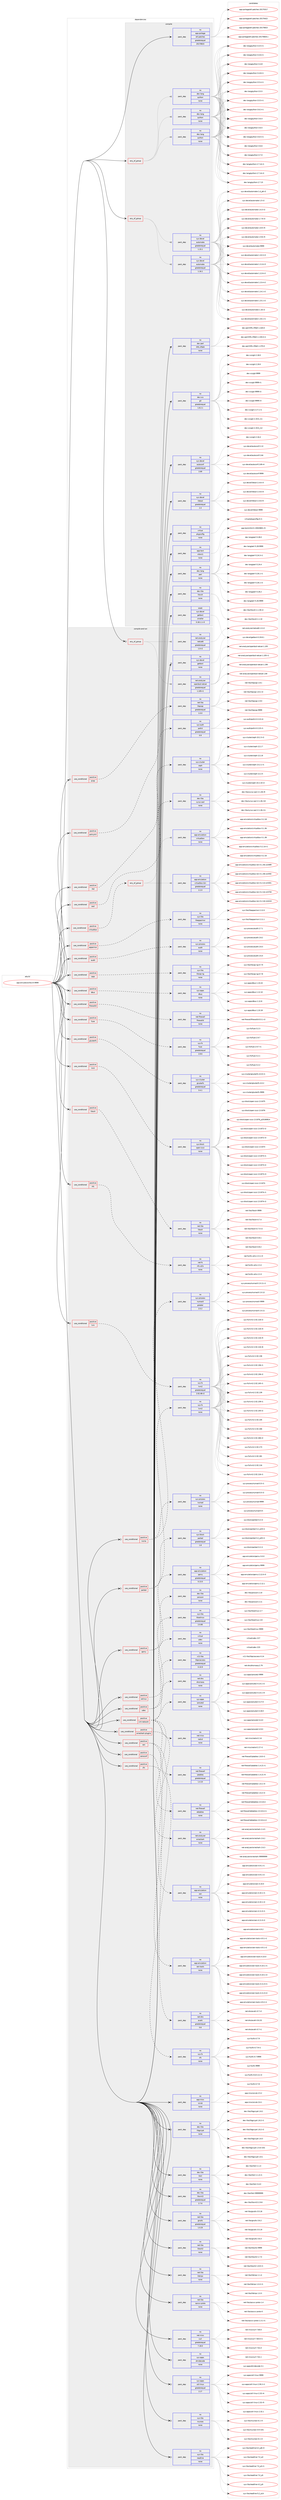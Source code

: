 digraph prolog {

# *************
# Graph options
# *************

newrank=true;
concentrate=true;
compound=true;
graph [rankdir=LR,fontname=Helvetica,fontsize=10,ranksep=1.5];#, ranksep=2.5, nodesep=0.2];
edge  [arrowhead=vee];
node  [fontname=Helvetica,fontsize=10];

# **********
# The ebuild
# **********

subgraph cluster_leftcol {
color=gray;
rank=same;
label=<<i>ebuild</i>>;
id [label="app-emulation/libvirt-9999", color=red, width=4, href="../app-emulation/libvirt-9999.svg"];
}

# ****************
# The dependencies
# ****************

subgraph cluster_midcol {
color=gray;
label=<<i>dependencies</i>>;
subgraph cluster_compile {
fillcolor="#eeeeee";
style=filled;
label=<<i>compile</i>>;
subgraph any31 {
dependency1591 [label=<<TABLE BORDER="0" CELLBORDER="1" CELLSPACING="0" CELLPADDING="4"><TR><TD CELLPADDING="10">any_of_group</TD></TR></TABLE>>, shape=none, color=red];subgraph pack1115 {
dependency1592 [label=<<TABLE BORDER="0" CELLBORDER="1" CELLSPACING="0" CELLPADDING="4" WIDTH="220"><TR><TD ROWSPAN="6" CELLPADDING="30">pack_dep</TD></TR><TR><TD WIDTH="110">no</TD></TR><TR><TD>dev-lang</TD></TR><TR><TD>python</TD></TR><TR><TD>none</TD></TR><TR><TD></TD></TR></TABLE>>, shape=none, color=blue];
}
dependency1591:e -> dependency1592:w [weight=20,style="dotted",arrowhead="oinv"];
subgraph pack1116 {
dependency1593 [label=<<TABLE BORDER="0" CELLBORDER="1" CELLSPACING="0" CELLPADDING="4" WIDTH="220"><TR><TD ROWSPAN="6" CELLPADDING="30">pack_dep</TD></TR><TR><TD WIDTH="110">no</TD></TR><TR><TD>dev-lang</TD></TR><TR><TD>python</TD></TR><TR><TD>none</TD></TR><TR><TD></TD></TR></TABLE>>, shape=none, color=blue];
}
dependency1591:e -> dependency1593:w [weight=20,style="dotted",arrowhead="oinv"];
subgraph pack1117 {
dependency1594 [label=<<TABLE BORDER="0" CELLBORDER="1" CELLSPACING="0" CELLPADDING="4" WIDTH="220"><TR><TD ROWSPAN="6" CELLPADDING="30">pack_dep</TD></TR><TR><TD WIDTH="110">no</TD></TR><TR><TD>dev-lang</TD></TR><TR><TD>python</TD></TR><TR><TD>none</TD></TR><TR><TD></TD></TR></TABLE>>, shape=none, color=blue];
}
dependency1591:e -> dependency1594:w [weight=20,style="dotted",arrowhead="oinv"];
}
id:e -> dependency1591:w [weight=20,style="solid",arrowhead="vee"];
subgraph any32 {
dependency1595 [label=<<TABLE BORDER="0" CELLBORDER="1" CELLSPACING="0" CELLPADDING="4"><TR><TD CELLPADDING="10">any_of_group</TD></TR></TABLE>>, shape=none, color=red];subgraph pack1118 {
dependency1596 [label=<<TABLE BORDER="0" CELLBORDER="1" CELLSPACING="0" CELLPADDING="4" WIDTH="220"><TR><TD ROWSPAN="6" CELLPADDING="30">pack_dep</TD></TR><TR><TD WIDTH="110">no</TD></TR><TR><TD>sys-devel</TD></TR><TR><TD>automake</TD></TR><TR><TD>greaterequal</TD></TR><TR><TD>1.16.1</TD></TR></TABLE>>, shape=none, color=blue];
}
dependency1595:e -> dependency1596:w [weight=20,style="dotted",arrowhead="oinv"];
subgraph pack1119 {
dependency1597 [label=<<TABLE BORDER="0" CELLBORDER="1" CELLSPACING="0" CELLPADDING="4" WIDTH="220"><TR><TD ROWSPAN="6" CELLPADDING="30">pack_dep</TD></TR><TR><TD WIDTH="110">no</TD></TR><TR><TD>sys-devel</TD></TR><TR><TD>automake</TD></TR><TR><TD>greaterequal</TD></TR><TR><TD>1.15.1</TD></TR></TABLE>>, shape=none, color=blue];
}
dependency1595:e -> dependency1597:w [weight=20,style="dotted",arrowhead="oinv"];
}
id:e -> dependency1595:w [weight=20,style="solid",arrowhead="vee"];
subgraph pack1120 {
dependency1598 [label=<<TABLE BORDER="0" CELLBORDER="1" CELLSPACING="0" CELLPADDING="4" WIDTH="220"><TR><TD ROWSPAN="6" CELLPADDING="30">pack_dep</TD></TR><TR><TD WIDTH="110">no</TD></TR><TR><TD>app-portage</TD></TR><TR><TD>elt-patches</TD></TR><TR><TD>greaterequal</TD></TR><TR><TD>20170815</TD></TR></TABLE>>, shape=none, color=blue];
}
id:e -> dependency1598:w [weight=20,style="solid",arrowhead="vee"];
subgraph pack1121 {
dependency1599 [label=<<TABLE BORDER="0" CELLBORDER="1" CELLSPACING="0" CELLPADDING="4" WIDTH="220"><TR><TD ROWSPAN="6" CELLPADDING="30">pack_dep</TD></TR><TR><TD WIDTH="110">no</TD></TR><TR><TD>app-text</TD></TR><TR><TD>xhtml1</TD></TR><TR><TD>none</TD></TR><TR><TD></TD></TR></TABLE>>, shape=none, color=blue];
}
id:e -> dependency1599:w [weight=20,style="solid",arrowhead="vee"];
subgraph pack1122 {
dependency1600 [label=<<TABLE BORDER="0" CELLBORDER="1" CELLSPACING="0" CELLPADDING="4" WIDTH="220"><TR><TD ROWSPAN="6" CELLPADDING="30">pack_dep</TD></TR><TR><TD WIDTH="110">no</TD></TR><TR><TD>dev-lang</TD></TR><TR><TD>perl</TD></TR><TR><TD>none</TD></TR><TR><TD></TD></TR></TABLE>>, shape=none, color=blue];
}
id:e -> dependency1600:w [weight=20,style="solid",arrowhead="vee"];
subgraph pack1123 {
dependency1601 [label=<<TABLE BORDER="0" CELLBORDER="1" CELLSPACING="0" CELLPADDING="4" WIDTH="220"><TR><TD ROWSPAN="6" CELLPADDING="30">pack_dep</TD></TR><TR><TD WIDTH="110">no</TD></TR><TR><TD>dev-libs</TD></TR><TR><TD>libxslt</TD></TR><TR><TD>none</TD></TR><TR><TD></TD></TR></TABLE>>, shape=none, color=blue];
}
id:e -> dependency1601:w [weight=20,style="solid",arrowhead="vee"];
subgraph pack1124 {
dependency1602 [label=<<TABLE BORDER="0" CELLBORDER="1" CELLSPACING="0" CELLPADDING="4" WIDTH="220"><TR><TD ROWSPAN="6" CELLPADDING="30">pack_dep</TD></TR><TR><TD WIDTH="110">no</TD></TR><TR><TD>dev-perl</TD></TR><TR><TD>XML-XPath</TD></TR><TR><TD>none</TD></TR><TR><TD></TD></TR></TABLE>>, shape=none, color=blue];
}
id:e -> dependency1602:w [weight=20,style="solid",arrowhead="vee"];
subgraph pack1125 {
dependency1603 [label=<<TABLE BORDER="0" CELLBORDER="1" CELLSPACING="0" CELLPADDING="4" WIDTH="220"><TR><TD ROWSPAN="6" CELLPADDING="30">pack_dep</TD></TR><TR><TD WIDTH="110">no</TD></TR><TR><TD>dev-vcs</TD></TR><TR><TD>git</TD></TR><TR><TD>greaterequal</TD></TR><TR><TD>1.8.2.1</TD></TR></TABLE>>, shape=none, color=blue];
}
id:e -> dependency1603:w [weight=20,style="solid",arrowhead="vee"];
subgraph pack1126 {
dependency1604 [label=<<TABLE BORDER="0" CELLBORDER="1" CELLSPACING="0" CELLPADDING="4" WIDTH="220"><TR><TD ROWSPAN="6" CELLPADDING="30">pack_dep</TD></TR><TR><TD WIDTH="110">no</TD></TR><TR><TD>sys-devel</TD></TR><TR><TD>autoconf</TD></TR><TR><TD>greaterequal</TD></TR><TR><TD>2.69</TD></TR></TABLE>>, shape=none, color=blue];
}
id:e -> dependency1604:w [weight=20,style="solid",arrowhead="vee"];
subgraph pack1127 {
dependency1605 [label=<<TABLE BORDER="0" CELLBORDER="1" CELLSPACING="0" CELLPADDING="4" WIDTH="220"><TR><TD ROWSPAN="6" CELLPADDING="30">pack_dep</TD></TR><TR><TD WIDTH="110">no</TD></TR><TR><TD>sys-devel</TD></TR><TR><TD>libtool</TD></TR><TR><TD>greaterequal</TD></TR><TR><TD>2.4</TD></TR></TABLE>>, shape=none, color=blue];
}
id:e -> dependency1605:w [weight=20,style="solid",arrowhead="vee"];
subgraph pack1128 {
dependency1606 [label=<<TABLE BORDER="0" CELLBORDER="1" CELLSPACING="0" CELLPADDING="4" WIDTH="220"><TR><TD ROWSPAN="6" CELLPADDING="30">pack_dep</TD></TR><TR><TD WIDTH="110">no</TD></TR><TR><TD>virtual</TD></TR><TR><TD>pkgconfig</TD></TR><TR><TD>none</TD></TR><TR><TD></TD></TR></TABLE>>, shape=none, color=blue];
}
id:e -> dependency1606:w [weight=20,style="solid",arrowhead="vee"];
subgraph pack1129 {
dependency1607 [label=<<TABLE BORDER="0" CELLBORDER="1" CELLSPACING="0" CELLPADDING="4" WIDTH="220"><TR><TD ROWSPAN="6" CELLPADDING="30">pack_dep</TD></TR><TR><TD WIDTH="110">weak</TD></TR><TR><TD>sys-devel</TD></TR><TR><TD>gettext</TD></TR><TR><TD>smaller</TD></TR><TR><TD>0.18.1.1-r3</TD></TR></TABLE>>, shape=none, color=blue];
}
id:e -> dependency1607:w [weight=20,style="solid",arrowhead="vee"];
}
subgraph cluster_compileandrun {
fillcolor="#eeeeee";
style=filled;
label=<<i>compile and run</i>>;
subgraph any33 {
dependency1608 [label=<<TABLE BORDER="0" CELLBORDER="1" CELLSPACING="0" CELLPADDING="4"><TR><TD CELLPADDING="10">any_of_group</TD></TR></TABLE>>, shape=none, color=red];subgraph pack1130 {
dependency1609 [label=<<TABLE BORDER="0" CELLBORDER="1" CELLSPACING="0" CELLPADDING="4" WIDTH="220"><TR><TD ROWSPAN="6" CELLPADDING="30">pack_dep</TD></TR><TR><TD WIDTH="110">no</TD></TR><TR><TD>net-analyzer</TD></TR><TR><TD>netcat6</TD></TR><TR><TD>greaterequal</TD></TR><TR><TD>1.0-r2</TD></TR></TABLE>>, shape=none, color=blue];
}
dependency1608:e -> dependency1609:w [weight=20,style="dotted",arrowhead="oinv"];
subgraph pack1131 {
dependency1610 [label=<<TABLE BORDER="0" CELLBORDER="1" CELLSPACING="0" CELLPADDING="4" WIDTH="220"><TR><TD ROWSPAN="6" CELLPADDING="30">pack_dep</TD></TR><TR><TD WIDTH="110">no</TD></TR><TR><TD>net-analyzer</TD></TR><TR><TD>openbsd-netcat</TD></TR><TR><TD>greaterequal</TD></TR><TR><TD>1.105-r1</TD></TR></TABLE>>, shape=none, color=blue];
}
dependency1608:e -> dependency1610:w [weight=20,style="dotted",arrowhead="oinv"];
}
id:e -> dependency1608:w [weight=20,style="solid",arrowhead="odotvee"];
subgraph cond439 {
dependency1611 [label=<<TABLE BORDER="0" CELLBORDER="1" CELLSPACING="0" CELLPADDING="4"><TR><TD ROWSPAN="3" CELLPADDING="10">use_conditional</TD></TR><TR><TD>positive</TD></TR><TR><TD>apparmor</TD></TR></TABLE>>, shape=none, color=red];
subgraph pack1132 {
dependency1612 [label=<<TABLE BORDER="0" CELLBORDER="1" CELLSPACING="0" CELLPADDING="4" WIDTH="220"><TR><TD ROWSPAN="6" CELLPADDING="30">pack_dep</TD></TR><TR><TD WIDTH="110">no</TD></TR><TR><TD>sys-libs</TD></TR><TR><TD>libapparmor</TD></TR><TR><TD>none</TD></TR><TR><TD></TD></TR></TABLE>>, shape=none, color=blue];
}
dependency1611:e -> dependency1612:w [weight=20,style="dashed",arrowhead="vee"];
}
id:e -> dependency1611:w [weight=20,style="solid",arrowhead="odotvee"];
subgraph cond440 {
dependency1613 [label=<<TABLE BORDER="0" CELLBORDER="1" CELLSPACING="0" CELLPADDING="4"><TR><TD ROWSPAN="3" CELLPADDING="10">use_conditional</TD></TR><TR><TD>positive</TD></TR><TR><TD>audit</TD></TR></TABLE>>, shape=none, color=red];
subgraph pack1133 {
dependency1614 [label=<<TABLE BORDER="0" CELLBORDER="1" CELLSPACING="0" CELLPADDING="4" WIDTH="220"><TR><TD ROWSPAN="6" CELLPADDING="30">pack_dep</TD></TR><TR><TD WIDTH="110">no</TD></TR><TR><TD>sys-process</TD></TR><TR><TD>audit</TD></TR><TR><TD>none</TD></TR><TR><TD></TD></TR></TABLE>>, shape=none, color=blue];
}
dependency1613:e -> dependency1614:w [weight=20,style="dashed",arrowhead="vee"];
}
id:e -> dependency1613:w [weight=20,style="solid",arrowhead="odotvee"];
subgraph cond441 {
dependency1615 [label=<<TABLE BORDER="0" CELLBORDER="1" CELLSPACING="0" CELLPADDING="4"><TR><TD ROWSPAN="3" CELLPADDING="10">use_conditional</TD></TR><TR><TD>positive</TD></TR><TR><TD>caps</TD></TR></TABLE>>, shape=none, color=red];
subgraph pack1134 {
dependency1616 [label=<<TABLE BORDER="0" CELLBORDER="1" CELLSPACING="0" CELLPADDING="4" WIDTH="220"><TR><TD ROWSPAN="6" CELLPADDING="30">pack_dep</TD></TR><TR><TD WIDTH="110">no</TD></TR><TR><TD>sys-libs</TD></TR><TR><TD>libcap-ng</TD></TR><TR><TD>none</TD></TR><TR><TD></TD></TR></TABLE>>, shape=none, color=blue];
}
dependency1615:e -> dependency1616:w [weight=20,style="dashed",arrowhead="vee"];
}
id:e -> dependency1615:w [weight=20,style="solid",arrowhead="odotvee"];
subgraph cond442 {
dependency1617 [label=<<TABLE BORDER="0" CELLBORDER="1" CELLSPACING="0" CELLPADDING="4"><TR><TD ROWSPAN="3" CELLPADDING="10">use_conditional</TD></TR><TR><TD>positive</TD></TR><TR><TD>dbus</TD></TR></TABLE>>, shape=none, color=red];
subgraph pack1135 {
dependency1618 [label=<<TABLE BORDER="0" CELLBORDER="1" CELLSPACING="0" CELLPADDING="4" WIDTH="220"><TR><TD ROWSPAN="6" CELLPADDING="30">pack_dep</TD></TR><TR><TD WIDTH="110">no</TD></TR><TR><TD>sys-apps</TD></TR><TR><TD>dbus</TD></TR><TR><TD>none</TD></TR><TR><TD></TD></TR></TABLE>>, shape=none, color=blue];
}
dependency1617:e -> dependency1618:w [weight=20,style="dashed",arrowhead="vee"];
}
id:e -> dependency1617:w [weight=20,style="solid",arrowhead="odotvee"];
subgraph cond443 {
dependency1619 [label=<<TABLE BORDER="0" CELLBORDER="1" CELLSPACING="0" CELLPADDING="4"><TR><TD ROWSPAN="3" CELLPADDING="10">use_conditional</TD></TR><TR><TD>positive</TD></TR><TR><TD>firewalld</TD></TR></TABLE>>, shape=none, color=red];
subgraph pack1136 {
dependency1620 [label=<<TABLE BORDER="0" CELLBORDER="1" CELLSPACING="0" CELLPADDING="4" WIDTH="220"><TR><TD ROWSPAN="6" CELLPADDING="30">pack_dep</TD></TR><TR><TD WIDTH="110">no</TD></TR><TR><TD>net-firewall</TD></TR><TR><TD>firewalld</TD></TR><TR><TD>none</TD></TR><TR><TD></TD></TR></TABLE>>, shape=none, color=blue];
}
dependency1619:e -> dependency1620:w [weight=20,style="dashed",arrowhead="vee"];
}
id:e -> dependency1619:w [weight=20,style="solid",arrowhead="odotvee"];
subgraph cond444 {
dependency1621 [label=<<TABLE BORDER="0" CELLBORDER="1" CELLSPACING="0" CELLPADDING="4"><TR><TD ROWSPAN="3" CELLPADDING="10">use_conditional</TD></TR><TR><TD>positive</TD></TR><TR><TD>fuse</TD></TR></TABLE>>, shape=none, color=red];
subgraph pack1137 {
dependency1622 [label=<<TABLE BORDER="0" CELLBORDER="1" CELLSPACING="0" CELLPADDING="4" WIDTH="220"><TR><TD ROWSPAN="6" CELLPADDING="30">pack_dep</TD></TR><TR><TD WIDTH="110">no</TD></TR><TR><TD>sys-fs</TD></TR><TR><TD>fuse</TD></TR><TR><TD>greaterequal</TD></TR><TR><TD>2.8.6</TD></TR></TABLE>>, shape=none, color=blue];
}
dependency1621:e -> dependency1622:w [weight=20,style="dashed",arrowhead="vee"];
}
id:e -> dependency1621:w [weight=20,style="solid",arrowhead="odotvee"];
subgraph cond445 {
dependency1623 [label=<<TABLE BORDER="0" CELLBORDER="1" CELLSPACING="0" CELLPADDING="4"><TR><TD ROWSPAN="3" CELLPADDING="10">use_conditional</TD></TR><TR><TD>positive</TD></TR><TR><TD>glusterfs</TD></TR></TABLE>>, shape=none, color=red];
subgraph pack1138 {
dependency1624 [label=<<TABLE BORDER="0" CELLBORDER="1" CELLSPACING="0" CELLPADDING="4" WIDTH="220"><TR><TD ROWSPAN="6" CELLPADDING="30">pack_dep</TD></TR><TR><TD WIDTH="110">no</TD></TR><TR><TD>sys-cluster</TD></TR><TR><TD>glusterfs</TD></TR><TR><TD>greaterequal</TD></TR><TR><TD>3.4.1</TD></TR></TABLE>>, shape=none, color=blue];
}
dependency1623:e -> dependency1624:w [weight=20,style="dashed",arrowhead="vee"];
}
id:e -> dependency1623:w [weight=20,style="solid",arrowhead="odotvee"];
subgraph cond446 {
dependency1625 [label=<<TABLE BORDER="0" CELLBORDER="1" CELLSPACING="0" CELLPADDING="4"><TR><TD ROWSPAN="3" CELLPADDING="10">use_conditional</TD></TR><TR><TD>positive</TD></TR><TR><TD>iscsi</TD></TR></TABLE>>, shape=none, color=red];
subgraph pack1139 {
dependency1626 [label=<<TABLE BORDER="0" CELLBORDER="1" CELLSPACING="0" CELLPADDING="4" WIDTH="220"><TR><TD ROWSPAN="6" CELLPADDING="30">pack_dep</TD></TR><TR><TD WIDTH="110">no</TD></TR><TR><TD>sys-block</TD></TR><TR><TD>open-iscsi</TD></TR><TR><TD>none</TD></TR><TR><TD></TD></TR></TABLE>>, shape=none, color=blue];
}
dependency1625:e -> dependency1626:w [weight=20,style="dashed",arrowhead="vee"];
}
id:e -> dependency1625:w [weight=20,style="solid",arrowhead="odotvee"];
subgraph cond447 {
dependency1627 [label=<<TABLE BORDER="0" CELLBORDER="1" CELLSPACING="0" CELLPADDING="4"><TR><TD ROWSPAN="3" CELLPADDING="10">use_conditional</TD></TR><TR><TD>positive</TD></TR><TR><TD>libssh</TD></TR></TABLE>>, shape=none, color=red];
subgraph pack1140 {
dependency1628 [label=<<TABLE BORDER="0" CELLBORDER="1" CELLSPACING="0" CELLPADDING="4" WIDTH="220"><TR><TD ROWSPAN="6" CELLPADDING="30">pack_dep</TD></TR><TR><TD WIDTH="110">no</TD></TR><TR><TD>net-libs</TD></TR><TR><TD>libssh</TD></TR><TR><TD>none</TD></TR><TR><TD></TD></TR></TABLE>>, shape=none, color=blue];
}
dependency1627:e -> dependency1628:w [weight=20,style="dashed",arrowhead="vee"];
}
id:e -> dependency1627:w [weight=20,style="solid",arrowhead="odotvee"];
subgraph cond448 {
dependency1629 [label=<<TABLE BORDER="0" CELLBORDER="1" CELLSPACING="0" CELLPADDING="4"><TR><TD ROWSPAN="3" CELLPADDING="10">use_conditional</TD></TR><TR><TD>positive</TD></TR><TR><TD>lvm</TD></TR></TABLE>>, shape=none, color=red];
subgraph pack1141 {
dependency1630 [label=<<TABLE BORDER="0" CELLBORDER="1" CELLSPACING="0" CELLPADDING="4" WIDTH="220"><TR><TD ROWSPAN="6" CELLPADDING="30">pack_dep</TD></TR><TR><TD WIDTH="110">no</TD></TR><TR><TD>sys-fs</TD></TR><TR><TD>lvm2</TD></TR><TR><TD>greaterequal</TD></TR><TR><TD>2.02.48-r2</TD></TR></TABLE>>, shape=none, color=blue];
}
dependency1629:e -> dependency1630:w [weight=20,style="dashed",arrowhead="vee"];
}
id:e -> dependency1629:w [weight=20,style="solid",arrowhead="odotvee"];
subgraph cond449 {
dependency1631 [label=<<TABLE BORDER="0" CELLBORDER="1" CELLSPACING="0" CELLPADDING="4"><TR><TD ROWSPAN="3" CELLPADDING="10">use_conditional</TD></TR><TR><TD>positive</TD></TR><TR><TD>nfs</TD></TR></TABLE>>, shape=none, color=red];
subgraph pack1142 {
dependency1632 [label=<<TABLE BORDER="0" CELLBORDER="1" CELLSPACING="0" CELLPADDING="4" WIDTH="220"><TR><TD ROWSPAN="6" CELLPADDING="30">pack_dep</TD></TR><TR><TD WIDTH="110">no</TD></TR><TR><TD>net-fs</TD></TR><TR><TD>nfs-utils</TD></TR><TR><TD>none</TD></TR><TR><TD></TD></TR></TABLE>>, shape=none, color=blue];
}
dependency1631:e -> dependency1632:w [weight=20,style="dashed",arrowhead="vee"];
}
id:e -> dependency1631:w [weight=20,style="solid",arrowhead="odotvee"];
subgraph cond450 {
dependency1633 [label=<<TABLE BORDER="0" CELLBORDER="1" CELLSPACING="0" CELLPADDING="4"><TR><TD ROWSPAN="3" CELLPADDING="10">use_conditional</TD></TR><TR><TD>positive</TD></TR><TR><TD>numa</TD></TR></TABLE>>, shape=none, color=red];
subgraph pack1143 {
dependency1634 [label=<<TABLE BORDER="0" CELLBORDER="1" CELLSPACING="0" CELLPADDING="4" WIDTH="220"><TR><TD ROWSPAN="6" CELLPADDING="30">pack_dep</TD></TR><TR><TD WIDTH="110">no</TD></TR><TR><TD>sys-process</TD></TR><TR><TD>numactl</TD></TR><TR><TD>greater</TD></TR><TR><TD>2.0.2</TD></TR></TABLE>>, shape=none, color=blue];
}
dependency1633:e -> dependency1634:w [weight=20,style="dashed",arrowhead="vee"];
subgraph pack1144 {
dependency1635 [label=<<TABLE BORDER="0" CELLBORDER="1" CELLSPACING="0" CELLPADDING="4" WIDTH="220"><TR><TD ROWSPAN="6" CELLPADDING="30">pack_dep</TD></TR><TR><TD WIDTH="110">no</TD></TR><TR><TD>sys-process</TD></TR><TR><TD>numad</TD></TR><TR><TD>none</TD></TR><TR><TD></TD></TR></TABLE>>, shape=none, color=blue];
}
dependency1633:e -> dependency1635:w [weight=20,style="dashed",arrowhead="vee"];
}
id:e -> dependency1633:w [weight=20,style="solid",arrowhead="odotvee"];
subgraph cond451 {
dependency1636 [label=<<TABLE BORDER="0" CELLBORDER="1" CELLSPACING="0" CELLPADDING="4"><TR><TD ROWSPAN="3" CELLPADDING="10">use_conditional</TD></TR><TR><TD>positive</TD></TR><TR><TD>parted</TD></TR></TABLE>>, shape=none, color=red];
subgraph pack1145 {
dependency1637 [label=<<TABLE BORDER="0" CELLBORDER="1" CELLSPACING="0" CELLPADDING="4" WIDTH="220"><TR><TD ROWSPAN="6" CELLPADDING="30">pack_dep</TD></TR><TR><TD WIDTH="110">no</TD></TR><TR><TD>sys-block</TD></TR><TR><TD>parted</TD></TR><TR><TD>greaterequal</TD></TR><TR><TD>1.8</TD></TR></TABLE>>, shape=none, color=blue];
}
dependency1636:e -> dependency1637:w [weight=20,style="dashed",arrowhead="vee"];
subgraph pack1146 {
dependency1638 [label=<<TABLE BORDER="0" CELLBORDER="1" CELLSPACING="0" CELLPADDING="4" WIDTH="220"><TR><TD ROWSPAN="6" CELLPADDING="30">pack_dep</TD></TR><TR><TD WIDTH="110">no</TD></TR><TR><TD>sys-fs</TD></TR><TR><TD>lvm2</TD></TR><TR><TD>none</TD></TR><TR><TD></TD></TR></TABLE>>, shape=none, color=blue];
}
dependency1636:e -> dependency1638:w [weight=20,style="dashed",arrowhead="vee"];
}
id:e -> dependency1636:w [weight=20,style="solid",arrowhead="odotvee"];
subgraph cond452 {
dependency1639 [label=<<TABLE BORDER="0" CELLBORDER="1" CELLSPACING="0" CELLPADDING="4"><TR><TD ROWSPAN="3" CELLPADDING="10">use_conditional</TD></TR><TR><TD>positive</TD></TR><TR><TD>pcap</TD></TR></TABLE>>, shape=none, color=red];
subgraph pack1147 {
dependency1640 [label=<<TABLE BORDER="0" CELLBORDER="1" CELLSPACING="0" CELLPADDING="4" WIDTH="220"><TR><TD ROWSPAN="6" CELLPADDING="30">pack_dep</TD></TR><TR><TD WIDTH="110">no</TD></TR><TR><TD>net-libs</TD></TR><TR><TD>libpcap</TD></TR><TR><TD>greaterequal</TD></TR><TR><TD>1.0.0</TD></TR></TABLE>>, shape=none, color=blue];
}
dependency1639:e -> dependency1640:w [weight=20,style="dashed",arrowhead="vee"];
}
id:e -> dependency1639:w [weight=20,style="solid",arrowhead="odotvee"];
subgraph cond453 {
dependency1641 [label=<<TABLE BORDER="0" CELLBORDER="1" CELLSPACING="0" CELLPADDING="4"><TR><TD ROWSPAN="3" CELLPADDING="10">use_conditional</TD></TR><TR><TD>positive</TD></TR><TR><TD>policykit</TD></TR></TABLE>>, shape=none, color=red];
subgraph pack1148 {
dependency1642 [label=<<TABLE BORDER="0" CELLBORDER="1" CELLSPACING="0" CELLPADDING="4" WIDTH="220"><TR><TD ROWSPAN="6" CELLPADDING="30">pack_dep</TD></TR><TR><TD WIDTH="110">no</TD></TR><TR><TD>sys-auth</TD></TR><TR><TD>polkit</TD></TR><TR><TD>greaterequal</TD></TR><TR><TD>0.9</TD></TR></TABLE>>, shape=none, color=blue];
}
dependency1641:e -> dependency1642:w [weight=20,style="dashed",arrowhead="vee"];
}
id:e -> dependency1641:w [weight=20,style="solid",arrowhead="odotvee"];
subgraph cond454 {
dependency1643 [label=<<TABLE BORDER="0" CELLBORDER="1" CELLSPACING="0" CELLPADDING="4"><TR><TD ROWSPAN="3" CELLPADDING="10">use_conditional</TD></TR><TR><TD>positive</TD></TR><TR><TD>qemu</TD></TR></TABLE>>, shape=none, color=red];
subgraph pack1149 {
dependency1644 [label=<<TABLE BORDER="0" CELLBORDER="1" CELLSPACING="0" CELLPADDING="4" WIDTH="220"><TR><TD ROWSPAN="6" CELLPADDING="30">pack_dep</TD></TR><TR><TD WIDTH="110">no</TD></TR><TR><TD>app-emulation</TD></TR><TR><TD>qemu</TD></TR><TR><TD>greaterequal</TD></TR><TR><TD>0.13.0</TD></TR></TABLE>>, shape=none, color=blue];
}
dependency1643:e -> dependency1644:w [weight=20,style="dashed",arrowhead="vee"];
subgraph pack1150 {
dependency1645 [label=<<TABLE BORDER="0" CELLBORDER="1" CELLSPACING="0" CELLPADDING="4" WIDTH="220"><TR><TD ROWSPAN="6" CELLPADDING="30">pack_dep</TD></TR><TR><TD WIDTH="110">no</TD></TR><TR><TD>dev-libs</TD></TR><TR><TD>jansson</TD></TR><TR><TD>none</TD></TR><TR><TD></TD></TR></TABLE>>, shape=none, color=blue];
}
dependency1643:e -> dependency1645:w [weight=20,style="dashed",arrowhead="vee"];
}
id:e -> dependency1643:w [weight=20,style="solid",arrowhead="odotvee"];
subgraph cond455 {
dependency1646 [label=<<TABLE BORDER="0" CELLBORDER="1" CELLSPACING="0" CELLPADDING="4"><TR><TD ROWSPAN="3" CELLPADDING="10">use_conditional</TD></TR><TR><TD>positive</TD></TR><TR><TD>rbd</TD></TR></TABLE>>, shape=none, color=red];
subgraph pack1151 {
dependency1647 [label=<<TABLE BORDER="0" CELLBORDER="1" CELLSPACING="0" CELLPADDING="4" WIDTH="220"><TR><TD ROWSPAN="6" CELLPADDING="30">pack_dep</TD></TR><TR><TD WIDTH="110">no</TD></TR><TR><TD>sys-cluster</TD></TR><TR><TD>ceph</TD></TR><TR><TD>none</TD></TR><TR><TD></TD></TR></TABLE>>, shape=none, color=blue];
}
dependency1646:e -> dependency1647:w [weight=20,style="dashed",arrowhead="vee"];
}
id:e -> dependency1646:w [weight=20,style="solid",arrowhead="odotvee"];
subgraph cond456 {
dependency1648 [label=<<TABLE BORDER="0" CELLBORDER="1" CELLSPACING="0" CELLPADDING="4"><TR><TD ROWSPAN="3" CELLPADDING="10">use_conditional</TD></TR><TR><TD>positive</TD></TR><TR><TD>sasl</TD></TR></TABLE>>, shape=none, color=red];
subgraph pack1152 {
dependency1649 [label=<<TABLE BORDER="0" CELLBORDER="1" CELLSPACING="0" CELLPADDING="4" WIDTH="220"><TR><TD ROWSPAN="6" CELLPADDING="30">pack_dep</TD></TR><TR><TD WIDTH="110">no</TD></TR><TR><TD>dev-libs</TD></TR><TR><TD>cyrus-sasl</TD></TR><TR><TD>none</TD></TR><TR><TD></TD></TR></TABLE>>, shape=none, color=blue];
}
dependency1648:e -> dependency1649:w [weight=20,style="dashed",arrowhead="vee"];
}
id:e -> dependency1648:w [weight=20,style="solid",arrowhead="odotvee"];
subgraph cond457 {
dependency1650 [label=<<TABLE BORDER="0" CELLBORDER="1" CELLSPACING="0" CELLPADDING="4"><TR><TD ROWSPAN="3" CELLPADDING="10">use_conditional</TD></TR><TR><TD>positive</TD></TR><TR><TD>selinux</TD></TR></TABLE>>, shape=none, color=red];
subgraph pack1153 {
dependency1651 [label=<<TABLE BORDER="0" CELLBORDER="1" CELLSPACING="0" CELLPADDING="4" WIDTH="220"><TR><TD ROWSPAN="6" CELLPADDING="30">pack_dep</TD></TR><TR><TD WIDTH="110">no</TD></TR><TR><TD>sys-libs</TD></TR><TR><TD>libselinux</TD></TR><TR><TD>greaterequal</TD></TR><TR><TD>2.0.85</TD></TR></TABLE>>, shape=none, color=blue];
}
dependency1650:e -> dependency1651:w [weight=20,style="dashed",arrowhead="vee"];
}
id:e -> dependency1650:w [weight=20,style="solid",arrowhead="odotvee"];
subgraph cond458 {
dependency1652 [label=<<TABLE BORDER="0" CELLBORDER="1" CELLSPACING="0" CELLPADDING="4"><TR><TD ROWSPAN="3" CELLPADDING="10">use_conditional</TD></TR><TR><TD>positive</TD></TR><TR><TD>udev</TD></TR></TABLE>>, shape=none, color=red];
subgraph pack1154 {
dependency1653 [label=<<TABLE BORDER="0" CELLBORDER="1" CELLSPACING="0" CELLPADDING="4" WIDTH="220"><TR><TD ROWSPAN="6" CELLPADDING="30">pack_dep</TD></TR><TR><TD WIDTH="110">no</TD></TR><TR><TD>virtual</TD></TR><TR><TD>udev</TD></TR><TR><TD>none</TD></TR><TR><TD></TD></TR></TABLE>>, shape=none, color=blue];
}
dependency1652:e -> dependency1653:w [weight=20,style="dashed",arrowhead="vee"];
subgraph pack1155 {
dependency1654 [label=<<TABLE BORDER="0" CELLBORDER="1" CELLSPACING="0" CELLPADDING="4" WIDTH="220"><TR><TD ROWSPAN="6" CELLPADDING="30">pack_dep</TD></TR><TR><TD WIDTH="110">no</TD></TR><TR><TD>x11-libs</TD></TR><TR><TD>libpciaccess</TD></TR><TR><TD>greaterequal</TD></TR><TR><TD>0.10.9</TD></TR></TABLE>>, shape=none, color=blue];
}
dependency1652:e -> dependency1654:w [weight=20,style="dashed",arrowhead="vee"];
}
id:e -> dependency1652:w [weight=20,style="solid",arrowhead="odotvee"];
subgraph cond459 {
dependency1655 [label=<<TABLE BORDER="0" CELLBORDER="1" CELLSPACING="0" CELLPADDING="4"><TR><TD ROWSPAN="3" CELLPADDING="10">use_conditional</TD></TR><TR><TD>positive</TD></TR><TR><TD>virt-network</TD></TR></TABLE>>, shape=none, color=red];
subgraph pack1156 {
dependency1656 [label=<<TABLE BORDER="0" CELLBORDER="1" CELLSPACING="0" CELLPADDING="4" WIDTH="220"><TR><TD ROWSPAN="6" CELLPADDING="30">pack_dep</TD></TR><TR><TD WIDTH="110">no</TD></TR><TR><TD>net-dns</TD></TR><TR><TD>dnsmasq</TD></TR><TR><TD>none</TD></TR><TR><TD></TD></TR></TABLE>>, shape=none, color=blue];
}
dependency1655:e -> dependency1656:w [weight=20,style="dashed",arrowhead="vee"];
subgraph pack1157 {
dependency1657 [label=<<TABLE BORDER="0" CELLBORDER="1" CELLSPACING="0" CELLPADDING="4" WIDTH="220"><TR><TD ROWSPAN="6" CELLPADDING="30">pack_dep</TD></TR><TR><TD WIDTH="110">no</TD></TR><TR><TD>net-firewall</TD></TR><TR><TD>ebtables</TD></TR><TR><TD>none</TD></TR><TR><TD></TD></TR></TABLE>>, shape=none, color=blue];
}
dependency1655:e -> dependency1657:w [weight=20,style="dashed",arrowhead="vee"];
subgraph pack1158 {
dependency1658 [label=<<TABLE BORDER="0" CELLBORDER="1" CELLSPACING="0" CELLPADDING="4" WIDTH="220"><TR><TD ROWSPAN="6" CELLPADDING="30">pack_dep</TD></TR><TR><TD WIDTH="110">no</TD></TR><TR><TD>net-firewall</TD></TR><TR><TD>iptables</TD></TR><TR><TD>greaterequal</TD></TR><TR><TD>1.4.10</TD></TR></TABLE>>, shape=none, color=blue];
}
dependency1655:e -> dependency1658:w [weight=20,style="dashed",arrowhead="vee"];
subgraph pack1159 {
dependency1659 [label=<<TABLE BORDER="0" CELLBORDER="1" CELLSPACING="0" CELLPADDING="4" WIDTH="220"><TR><TD ROWSPAN="6" CELLPADDING="30">pack_dep</TD></TR><TR><TD WIDTH="110">no</TD></TR><TR><TD>net-misc</TD></TR><TR><TD>radvd</TD></TR><TR><TD>none</TD></TR><TR><TD></TD></TR></TABLE>>, shape=none, color=blue];
}
dependency1655:e -> dependency1659:w [weight=20,style="dashed",arrowhead="vee"];
subgraph pack1160 {
dependency1660 [label=<<TABLE BORDER="0" CELLBORDER="1" CELLSPACING="0" CELLPADDING="4" WIDTH="220"><TR><TD ROWSPAN="6" CELLPADDING="30">pack_dep</TD></TR><TR><TD WIDTH="110">no</TD></TR><TR><TD>sys-apps</TD></TR><TR><TD>iproute2</TD></TR><TR><TD>none</TD></TR><TR><TD></TD></TR></TABLE>>, shape=none, color=blue];
}
dependency1655:e -> dependency1660:w [weight=20,style="dashed",arrowhead="vee"];
}
id:e -> dependency1655:w [weight=20,style="solid",arrowhead="odotvee"];
subgraph cond460 {
dependency1661 [label=<<TABLE BORDER="0" CELLBORDER="1" CELLSPACING="0" CELLPADDING="4"><TR><TD ROWSPAN="3" CELLPADDING="10">use_conditional</TD></TR><TR><TD>positive</TD></TR><TR><TD>virtualbox</TD></TR></TABLE>>, shape=none, color=red];
subgraph any34 {
dependency1662 [label=<<TABLE BORDER="0" CELLBORDER="1" CELLSPACING="0" CELLPADDING="4"><TR><TD CELLPADDING="10">any_of_group</TD></TR></TABLE>>, shape=none, color=red];subgraph pack1161 {
dependency1663 [label=<<TABLE BORDER="0" CELLBORDER="1" CELLSPACING="0" CELLPADDING="4" WIDTH="220"><TR><TD ROWSPAN="6" CELLPADDING="30">pack_dep</TD></TR><TR><TD WIDTH="110">no</TD></TR><TR><TD>app-emulation</TD></TR><TR><TD>virtualbox</TD></TR><TR><TD>none</TD></TR><TR><TD></TD></TR></TABLE>>, shape=none, color=blue];
}
dependency1662:e -> dependency1663:w [weight=20,style="dotted",arrowhead="oinv"];
subgraph pack1162 {
dependency1664 [label=<<TABLE BORDER="0" CELLBORDER="1" CELLSPACING="0" CELLPADDING="4" WIDTH="220"><TR><TD ROWSPAN="6" CELLPADDING="30">pack_dep</TD></TR><TR><TD WIDTH="110">no</TD></TR><TR><TD>app-emulation</TD></TR><TR><TD>virtualbox-bin</TD></TR><TR><TD>greaterequal</TD></TR><TR><TD>2.2.0</TD></TR></TABLE>>, shape=none, color=blue];
}
dependency1662:e -> dependency1664:w [weight=20,style="dotted",arrowhead="oinv"];
}
dependency1661:e -> dependency1662:w [weight=20,style="dashed",arrowhead="vee"];
}
id:e -> dependency1661:w [weight=20,style="solid",arrowhead="odotvee"];
subgraph cond461 {
dependency1665 [label=<<TABLE BORDER="0" CELLBORDER="1" CELLSPACING="0" CELLPADDING="4"><TR><TD ROWSPAN="3" CELLPADDING="10">use_conditional</TD></TR><TR><TD>positive</TD></TR><TR><TD>wireshark-plugins</TD></TR></TABLE>>, shape=none, color=red];
subgraph pack1163 {
dependency1666 [label=<<TABLE BORDER="0" CELLBORDER="1" CELLSPACING="0" CELLPADDING="4" WIDTH="220"><TR><TD ROWSPAN="6" CELLPADDING="30">pack_dep</TD></TR><TR><TD WIDTH="110">no</TD></TR><TR><TD>net-analyzer</TD></TR><TR><TD>wireshark</TD></TR><TR><TD>none</TD></TR><TR><TD></TD></TR></TABLE>>, shape=none, color=blue];
}
dependency1665:e -> dependency1666:w [weight=20,style="dashed",arrowhead="vee"];
}
id:e -> dependency1665:w [weight=20,style="solid",arrowhead="odotvee"];
subgraph cond462 {
dependency1667 [label=<<TABLE BORDER="0" CELLBORDER="1" CELLSPACING="0" CELLPADDING="4"><TR><TD ROWSPAN="3" CELLPADDING="10">use_conditional</TD></TR><TR><TD>positive</TD></TR><TR><TD>xen</TD></TR></TABLE>>, shape=none, color=red];
subgraph pack1164 {
dependency1668 [label=<<TABLE BORDER="0" CELLBORDER="1" CELLSPACING="0" CELLPADDING="4" WIDTH="220"><TR><TD ROWSPAN="6" CELLPADDING="30">pack_dep</TD></TR><TR><TD WIDTH="110">no</TD></TR><TR><TD>app-emulation</TD></TR><TR><TD>xen</TD></TR><TR><TD>none</TD></TR><TR><TD></TD></TR></TABLE>>, shape=none, color=blue];
}
dependency1667:e -> dependency1668:w [weight=20,style="dashed",arrowhead="vee"];
subgraph pack1165 {
dependency1669 [label=<<TABLE BORDER="0" CELLBORDER="1" CELLSPACING="0" CELLPADDING="4" WIDTH="220"><TR><TD ROWSPAN="6" CELLPADDING="30">pack_dep</TD></TR><TR><TD WIDTH="110">no</TD></TR><TR><TD>app-emulation</TD></TR><TR><TD>xen-tools</TD></TR><TR><TD>none</TD></TR><TR><TD></TD></TR></TABLE>>, shape=none, color=blue];
}
dependency1667:e -> dependency1669:w [weight=20,style="dashed",arrowhead="vee"];
}
id:e -> dependency1667:w [weight=20,style="solid",arrowhead="odotvee"];
subgraph cond463 {
dependency1670 [label=<<TABLE BORDER="0" CELLBORDER="1" CELLSPACING="0" CELLPADDING="4"><TR><TD ROWSPAN="3" CELLPADDING="10">use_conditional</TD></TR><TR><TD>positive</TD></TR><TR><TD>zeroconf</TD></TR></TABLE>>, shape=none, color=red];
subgraph pack1166 {
dependency1671 [label=<<TABLE BORDER="0" CELLBORDER="1" CELLSPACING="0" CELLPADDING="4" WIDTH="220"><TR><TD ROWSPAN="6" CELLPADDING="30">pack_dep</TD></TR><TR><TD WIDTH="110">no</TD></TR><TR><TD>net-dns</TD></TR><TR><TD>avahi</TD></TR><TR><TD>greaterequal</TD></TR><TR><TD>0.6</TD></TR></TABLE>>, shape=none, color=blue];
}
dependency1670:e -> dependency1671:w [weight=20,style="dashed",arrowhead="vee"];
}
id:e -> dependency1670:w [weight=20,style="solid",arrowhead="odotvee"];
subgraph cond464 {
dependency1672 [label=<<TABLE BORDER="0" CELLBORDER="1" CELLSPACING="0" CELLPADDING="4"><TR><TD ROWSPAN="3" CELLPADDING="10">use_conditional</TD></TR><TR><TD>positive</TD></TR><TR><TD>zfs</TD></TR></TABLE>>, shape=none, color=red];
subgraph pack1167 {
dependency1673 [label=<<TABLE BORDER="0" CELLBORDER="1" CELLSPACING="0" CELLPADDING="4" WIDTH="220"><TR><TD ROWSPAN="6" CELLPADDING="30">pack_dep</TD></TR><TR><TD WIDTH="110">no</TD></TR><TR><TD>sys-fs</TD></TR><TR><TD>zfs</TD></TR><TR><TD>none</TD></TR><TR><TD></TD></TR></TABLE>>, shape=none, color=blue];
}
dependency1672:e -> dependency1673:w [weight=20,style="dashed",arrowhead="vee"];
}
id:e -> dependency1672:w [weight=20,style="solid",arrowhead="odotvee"];
subgraph pack1168 {
dependency1674 [label=<<TABLE BORDER="0" CELLBORDER="1" CELLSPACING="0" CELLPADDING="4" WIDTH="220"><TR><TD ROWSPAN="6" CELLPADDING="30">pack_dep</TD></TR><TR><TD WIDTH="110">no</TD></TR><TR><TD>app-misc</TD></TR><TR><TD>scrub</TD></TR><TR><TD>none</TD></TR><TR><TD></TD></TR></TABLE>>, shape=none, color=blue];
}
id:e -> dependency1674:w [weight=20,style="solid",arrowhead="odotvee"];
subgraph pack1169 {
dependency1675 [label=<<TABLE BORDER="0" CELLBORDER="1" CELLSPACING="0" CELLPADDING="4" WIDTH="220"><TR><TD ROWSPAN="6" CELLPADDING="30">pack_dep</TD></TR><TR><TD WIDTH="110">no</TD></TR><TR><TD>dev-libs</TD></TR><TR><TD>libgcrypt</TD></TR><TR><TD>none</TD></TR><TR><TD></TD></TR></TABLE>>, shape=none, color=blue];
}
id:e -> dependency1675:w [weight=20,style="solid",arrowhead="odotvee"];
subgraph pack1170 {
dependency1676 [label=<<TABLE BORDER="0" CELLBORDER="1" CELLSPACING="0" CELLPADDING="4" WIDTH="220"><TR><TD ROWSPAN="6" CELLPADDING="30">pack_dep</TD></TR><TR><TD WIDTH="110">no</TD></TR><TR><TD>dev-libs</TD></TR><TR><TD>libnl</TD></TR><TR><TD>none</TD></TR><TR><TD></TD></TR></TABLE>>, shape=none, color=blue];
}
id:e -> dependency1676:w [weight=20,style="solid",arrowhead="odotvee"];
subgraph pack1171 {
dependency1677 [label=<<TABLE BORDER="0" CELLBORDER="1" CELLSPACING="0" CELLPADDING="4" WIDTH="220"><TR><TD ROWSPAN="6" CELLPADDING="30">pack_dep</TD></TR><TR><TD WIDTH="110">no</TD></TR><TR><TD>dev-libs</TD></TR><TR><TD>libxml2</TD></TR><TR><TD>greaterequal</TD></TR><TR><TD>2.7.6</TD></TR></TABLE>>, shape=none, color=blue];
}
id:e -> dependency1677:w [weight=20,style="solid",arrowhead="odotvee"];
subgraph pack1172 {
dependency1678 [label=<<TABLE BORDER="0" CELLBORDER="1" CELLSPACING="0" CELLPADDING="4" WIDTH="220"><TR><TD ROWSPAN="6" CELLPADDING="30">pack_dep</TD></TR><TR><TD WIDTH="110">no</TD></TR><TR><TD>net-libs</TD></TR><TR><TD>gnutls</TD></TR><TR><TD>greaterequal</TD></TR><TR><TD>1.0.25</TD></TR></TABLE>>, shape=none, color=blue];
}
id:e -> dependency1678:w [weight=20,style="solid",arrowhead="odotvee"];
subgraph pack1173 {
dependency1679 [label=<<TABLE BORDER="0" CELLBORDER="1" CELLSPACING="0" CELLPADDING="4" WIDTH="220"><TR><TD ROWSPAN="6" CELLPADDING="30">pack_dep</TD></TR><TR><TD WIDTH="110">no</TD></TR><TR><TD>net-libs</TD></TR><TR><TD>libssh2</TD></TR><TR><TD>none</TD></TR><TR><TD></TD></TR></TABLE>>, shape=none, color=blue];
}
id:e -> dependency1679:w [weight=20,style="solid",arrowhead="odotvee"];
subgraph pack1174 {
dependency1680 [label=<<TABLE BORDER="0" CELLBORDER="1" CELLSPACING="0" CELLPADDING="4" WIDTH="220"><TR><TD ROWSPAN="6" CELLPADDING="30">pack_dep</TD></TR><TR><TD WIDTH="110">no</TD></TR><TR><TD>net-libs</TD></TR><TR><TD>libtirpc</TD></TR><TR><TD>none</TD></TR><TR><TD></TD></TR></TABLE>>, shape=none, color=blue];
}
id:e -> dependency1680:w [weight=20,style="solid",arrowhead="odotvee"];
subgraph pack1175 {
dependency1681 [label=<<TABLE BORDER="0" CELLBORDER="1" CELLSPACING="0" CELLPADDING="4" WIDTH="220"><TR><TD ROWSPAN="6" CELLPADDING="30">pack_dep</TD></TR><TR><TD WIDTH="110">no</TD></TR><TR><TD>net-libs</TD></TR><TR><TD>rpcsvc-proto</TD></TR><TR><TD>none</TD></TR><TR><TD></TD></TR></TABLE>>, shape=none, color=blue];
}
id:e -> dependency1681:w [weight=20,style="solid",arrowhead="odotvee"];
subgraph pack1176 {
dependency1682 [label=<<TABLE BORDER="0" CELLBORDER="1" CELLSPACING="0" CELLPADDING="4" WIDTH="220"><TR><TD ROWSPAN="6" CELLPADDING="30">pack_dep</TD></TR><TR><TD WIDTH="110">no</TD></TR><TR><TD>net-misc</TD></TR><TR><TD>curl</TD></TR><TR><TD>greaterequal</TD></TR><TR><TD>7.18.0</TD></TR></TABLE>>, shape=none, color=blue];
}
id:e -> dependency1682:w [weight=20,style="solid",arrowhead="odotvee"];
subgraph pack1177 {
dependency1683 [label=<<TABLE BORDER="0" CELLBORDER="1" CELLSPACING="0" CELLPADDING="4" WIDTH="220"><TR><TD ROWSPAN="6" CELLPADDING="30">pack_dep</TD></TR><TR><TD WIDTH="110">no</TD></TR><TR><TD>sys-apps</TD></TR><TR><TD>dmidecode</TD></TR><TR><TD>none</TD></TR><TR><TD></TD></TR></TABLE>>, shape=none, color=blue];
}
id:e -> dependency1683:w [weight=20,style="solid",arrowhead="odotvee"];
subgraph pack1178 {
dependency1684 [label=<<TABLE BORDER="0" CELLBORDER="1" CELLSPACING="0" CELLPADDING="4" WIDTH="220"><TR><TD ROWSPAN="6" CELLPADDING="30">pack_dep</TD></TR><TR><TD WIDTH="110">no</TD></TR><TR><TD>sys-apps</TD></TR><TR><TD>util-linux</TD></TR><TR><TD>greaterequal</TD></TR><TR><TD>2.17</TD></TR></TABLE>>, shape=none, color=blue];
}
id:e -> dependency1684:w [weight=20,style="solid",arrowhead="odotvee"];
subgraph pack1179 {
dependency1685 [label=<<TABLE BORDER="0" CELLBORDER="1" CELLSPACING="0" CELLPADDING="4" WIDTH="220"><TR><TD ROWSPAN="6" CELLPADDING="30">pack_dep</TD></TR><TR><TD WIDTH="110">no</TD></TR><TR><TD>sys-devel</TD></TR><TR><TD>gettext</TD></TR><TR><TD>none</TD></TR><TR><TD></TD></TR></TABLE>>, shape=none, color=blue];
}
id:e -> dependency1685:w [weight=20,style="solid",arrowhead="odotvee"];
subgraph pack1180 {
dependency1686 [label=<<TABLE BORDER="0" CELLBORDER="1" CELLSPACING="0" CELLPADDING="4" WIDTH="220"><TR><TD ROWSPAN="6" CELLPADDING="30">pack_dep</TD></TR><TR><TD WIDTH="110">no</TD></TR><TR><TD>sys-libs</TD></TR><TR><TD>ncurses</TD></TR><TR><TD>none</TD></TR><TR><TD></TD></TR></TABLE>>, shape=none, color=blue];
}
id:e -> dependency1686:w [weight=20,style="solid",arrowhead="odotvee"];
subgraph pack1181 {
dependency1687 [label=<<TABLE BORDER="0" CELLBORDER="1" CELLSPACING="0" CELLPADDING="4" WIDTH="220"><TR><TD ROWSPAN="6" CELLPADDING="30">pack_dep</TD></TR><TR><TD WIDTH="110">no</TD></TR><TR><TD>sys-libs</TD></TR><TR><TD>readline</TD></TR><TR><TD>none</TD></TR><TR><TD></TD></TR></TABLE>>, shape=none, color=blue];
}
id:e -> dependency1687:w [weight=20,style="solid",arrowhead="odotvee"];
}
subgraph cluster_run {
fillcolor="#eeeeee";
style=filled;
label=<<i>run</i>>;
}
}

# **************
# The candidates
# **************

subgraph cluster_choices {
rank=same;
color=gray;
label=<<i>candidates</i>>;

subgraph choice1115 {
color=black;
nodesep=1;
choice100101118451089711010347112121116104111110455046554649524511449 [label="dev-lang/python-2.7.14-r1", color=red, width=4,href="../dev-lang/python-2.7.14-r1.svg"];
choice100101118451089711010347112121116104111110455046554649524511450 [label="dev-lang/python-2.7.14-r2", color=red, width=4,href="../dev-lang/python-2.7.14-r2.svg"];
choice10010111845108971101034711212111610411111045504655464953 [label="dev-lang/python-2.7.15", color=red, width=4,href="../dev-lang/python-2.7.15.svg"];
choice1001011184510897110103471121211161041111104551465246534511449 [label="dev-lang/python-3.4.5-r1", color=red, width=4,href="../dev-lang/python-3.4.5-r1.svg"];
choice1001011184510897110103471121211161041111104551465246544511449 [label="dev-lang/python-3.4.6-r1", color=red, width=4,href="../dev-lang/python-3.4.6-r1.svg"];
choice100101118451089711010347112121116104111110455146524656 [label="dev-lang/python-3.4.8", color=red, width=4,href="../dev-lang/python-3.4.8.svg"];
choice1001011184510897110103471121211161041111104551465246564511449 [label="dev-lang/python-3.4.8-r1", color=red, width=4,href="../dev-lang/python-3.4.8-r1.svg"];
choice1001011184510897110103471121211161041111104551465346524511449 [label="dev-lang/python-3.5.4-r1", color=red, width=4,href="../dev-lang/python-3.5.4-r1.svg"];
choice100101118451089711010347112121116104111110455146534653 [label="dev-lang/python-3.5.5", color=red, width=4,href="../dev-lang/python-3.5.5.svg"];
choice1001011184510897110103471121211161041111104551465346534511449 [label="dev-lang/python-3.5.5-r1", color=red, width=4,href="../dev-lang/python-3.5.5-r1.svg"];
choice1001011184510897110103471121211161041111104551465446514511449 [label="dev-lang/python-3.6.3-r1", color=red, width=4,href="../dev-lang/python-3.6.3-r1.svg"];
choice100101118451089711010347112121116104111110455146544652 [label="dev-lang/python-3.6.4", color=red, width=4,href="../dev-lang/python-3.6.4.svg"];
choice100101118451089711010347112121116104111110455146544653 [label="dev-lang/python-3.6.5", color=red, width=4,href="../dev-lang/python-3.6.5.svg"];
choice1001011184510897110103471121211161041111104551465446534511449 [label="dev-lang/python-3.6.5-r1", color=red, width=4,href="../dev-lang/python-3.6.5-r1.svg"];
choice100101118451089711010347112121116104111110455146544654 [label="dev-lang/python-3.6.6", color=red, width=4,href="../dev-lang/python-3.6.6.svg"];
choice100101118451089711010347112121116104111110455146554648 [label="dev-lang/python-3.7.0", color=red, width=4,href="../dev-lang/python-3.7.0.svg"];
dependency1592:e -> choice100101118451089711010347112121116104111110455046554649524511449:w [style=dotted,weight="100"];
dependency1592:e -> choice100101118451089711010347112121116104111110455046554649524511450:w [style=dotted,weight="100"];
dependency1592:e -> choice10010111845108971101034711212111610411111045504655464953:w [style=dotted,weight="100"];
dependency1592:e -> choice1001011184510897110103471121211161041111104551465246534511449:w [style=dotted,weight="100"];
dependency1592:e -> choice1001011184510897110103471121211161041111104551465246544511449:w [style=dotted,weight="100"];
dependency1592:e -> choice100101118451089711010347112121116104111110455146524656:w [style=dotted,weight="100"];
dependency1592:e -> choice1001011184510897110103471121211161041111104551465246564511449:w [style=dotted,weight="100"];
dependency1592:e -> choice1001011184510897110103471121211161041111104551465346524511449:w [style=dotted,weight="100"];
dependency1592:e -> choice100101118451089711010347112121116104111110455146534653:w [style=dotted,weight="100"];
dependency1592:e -> choice1001011184510897110103471121211161041111104551465346534511449:w [style=dotted,weight="100"];
dependency1592:e -> choice1001011184510897110103471121211161041111104551465446514511449:w [style=dotted,weight="100"];
dependency1592:e -> choice100101118451089711010347112121116104111110455146544652:w [style=dotted,weight="100"];
dependency1592:e -> choice100101118451089711010347112121116104111110455146544653:w [style=dotted,weight="100"];
dependency1592:e -> choice1001011184510897110103471121211161041111104551465446534511449:w [style=dotted,weight="100"];
dependency1592:e -> choice100101118451089711010347112121116104111110455146544654:w [style=dotted,weight="100"];
dependency1592:e -> choice100101118451089711010347112121116104111110455146554648:w [style=dotted,weight="100"];
}
subgraph choice1116 {
color=black;
nodesep=1;
choice100101118451089711010347112121116104111110455046554649524511449 [label="dev-lang/python-2.7.14-r1", color=red, width=4,href="../dev-lang/python-2.7.14-r1.svg"];
choice100101118451089711010347112121116104111110455046554649524511450 [label="dev-lang/python-2.7.14-r2", color=red, width=4,href="../dev-lang/python-2.7.14-r2.svg"];
choice10010111845108971101034711212111610411111045504655464953 [label="dev-lang/python-2.7.15", color=red, width=4,href="../dev-lang/python-2.7.15.svg"];
choice1001011184510897110103471121211161041111104551465246534511449 [label="dev-lang/python-3.4.5-r1", color=red, width=4,href="../dev-lang/python-3.4.5-r1.svg"];
choice1001011184510897110103471121211161041111104551465246544511449 [label="dev-lang/python-3.4.6-r1", color=red, width=4,href="../dev-lang/python-3.4.6-r1.svg"];
choice100101118451089711010347112121116104111110455146524656 [label="dev-lang/python-3.4.8", color=red, width=4,href="../dev-lang/python-3.4.8.svg"];
choice1001011184510897110103471121211161041111104551465246564511449 [label="dev-lang/python-3.4.8-r1", color=red, width=4,href="../dev-lang/python-3.4.8-r1.svg"];
choice1001011184510897110103471121211161041111104551465346524511449 [label="dev-lang/python-3.5.4-r1", color=red, width=4,href="../dev-lang/python-3.5.4-r1.svg"];
choice100101118451089711010347112121116104111110455146534653 [label="dev-lang/python-3.5.5", color=red, width=4,href="../dev-lang/python-3.5.5.svg"];
choice1001011184510897110103471121211161041111104551465346534511449 [label="dev-lang/python-3.5.5-r1", color=red, width=4,href="../dev-lang/python-3.5.5-r1.svg"];
choice1001011184510897110103471121211161041111104551465446514511449 [label="dev-lang/python-3.6.3-r1", color=red, width=4,href="../dev-lang/python-3.6.3-r1.svg"];
choice100101118451089711010347112121116104111110455146544652 [label="dev-lang/python-3.6.4", color=red, width=4,href="../dev-lang/python-3.6.4.svg"];
choice100101118451089711010347112121116104111110455146544653 [label="dev-lang/python-3.6.5", color=red, width=4,href="../dev-lang/python-3.6.5.svg"];
choice1001011184510897110103471121211161041111104551465446534511449 [label="dev-lang/python-3.6.5-r1", color=red, width=4,href="../dev-lang/python-3.6.5-r1.svg"];
choice100101118451089711010347112121116104111110455146544654 [label="dev-lang/python-3.6.6", color=red, width=4,href="../dev-lang/python-3.6.6.svg"];
choice100101118451089711010347112121116104111110455146554648 [label="dev-lang/python-3.7.0", color=red, width=4,href="../dev-lang/python-3.7.0.svg"];
dependency1593:e -> choice100101118451089711010347112121116104111110455046554649524511449:w [style=dotted,weight="100"];
dependency1593:e -> choice100101118451089711010347112121116104111110455046554649524511450:w [style=dotted,weight="100"];
dependency1593:e -> choice10010111845108971101034711212111610411111045504655464953:w [style=dotted,weight="100"];
dependency1593:e -> choice1001011184510897110103471121211161041111104551465246534511449:w [style=dotted,weight="100"];
dependency1593:e -> choice1001011184510897110103471121211161041111104551465246544511449:w [style=dotted,weight="100"];
dependency1593:e -> choice100101118451089711010347112121116104111110455146524656:w [style=dotted,weight="100"];
dependency1593:e -> choice1001011184510897110103471121211161041111104551465246564511449:w [style=dotted,weight="100"];
dependency1593:e -> choice1001011184510897110103471121211161041111104551465346524511449:w [style=dotted,weight="100"];
dependency1593:e -> choice100101118451089711010347112121116104111110455146534653:w [style=dotted,weight="100"];
dependency1593:e -> choice1001011184510897110103471121211161041111104551465346534511449:w [style=dotted,weight="100"];
dependency1593:e -> choice1001011184510897110103471121211161041111104551465446514511449:w [style=dotted,weight="100"];
dependency1593:e -> choice100101118451089711010347112121116104111110455146544652:w [style=dotted,weight="100"];
dependency1593:e -> choice100101118451089711010347112121116104111110455146544653:w [style=dotted,weight="100"];
dependency1593:e -> choice1001011184510897110103471121211161041111104551465446534511449:w [style=dotted,weight="100"];
dependency1593:e -> choice100101118451089711010347112121116104111110455146544654:w [style=dotted,weight="100"];
dependency1593:e -> choice100101118451089711010347112121116104111110455146554648:w [style=dotted,weight="100"];
}
subgraph choice1117 {
color=black;
nodesep=1;
choice100101118451089711010347112121116104111110455046554649524511449 [label="dev-lang/python-2.7.14-r1", color=red, width=4,href="../dev-lang/python-2.7.14-r1.svg"];
choice100101118451089711010347112121116104111110455046554649524511450 [label="dev-lang/python-2.7.14-r2", color=red, width=4,href="../dev-lang/python-2.7.14-r2.svg"];
choice10010111845108971101034711212111610411111045504655464953 [label="dev-lang/python-2.7.15", color=red, width=4,href="../dev-lang/python-2.7.15.svg"];
choice1001011184510897110103471121211161041111104551465246534511449 [label="dev-lang/python-3.4.5-r1", color=red, width=4,href="../dev-lang/python-3.4.5-r1.svg"];
choice1001011184510897110103471121211161041111104551465246544511449 [label="dev-lang/python-3.4.6-r1", color=red, width=4,href="../dev-lang/python-3.4.6-r1.svg"];
choice100101118451089711010347112121116104111110455146524656 [label="dev-lang/python-3.4.8", color=red, width=4,href="../dev-lang/python-3.4.8.svg"];
choice1001011184510897110103471121211161041111104551465246564511449 [label="dev-lang/python-3.4.8-r1", color=red, width=4,href="../dev-lang/python-3.4.8-r1.svg"];
choice1001011184510897110103471121211161041111104551465346524511449 [label="dev-lang/python-3.5.4-r1", color=red, width=4,href="../dev-lang/python-3.5.4-r1.svg"];
choice100101118451089711010347112121116104111110455146534653 [label="dev-lang/python-3.5.5", color=red, width=4,href="../dev-lang/python-3.5.5.svg"];
choice1001011184510897110103471121211161041111104551465346534511449 [label="dev-lang/python-3.5.5-r1", color=red, width=4,href="../dev-lang/python-3.5.5-r1.svg"];
choice1001011184510897110103471121211161041111104551465446514511449 [label="dev-lang/python-3.6.3-r1", color=red, width=4,href="../dev-lang/python-3.6.3-r1.svg"];
choice100101118451089711010347112121116104111110455146544652 [label="dev-lang/python-3.6.4", color=red, width=4,href="../dev-lang/python-3.6.4.svg"];
choice100101118451089711010347112121116104111110455146544653 [label="dev-lang/python-3.6.5", color=red, width=4,href="../dev-lang/python-3.6.5.svg"];
choice1001011184510897110103471121211161041111104551465446534511449 [label="dev-lang/python-3.6.5-r1", color=red, width=4,href="../dev-lang/python-3.6.5-r1.svg"];
choice100101118451089711010347112121116104111110455146544654 [label="dev-lang/python-3.6.6", color=red, width=4,href="../dev-lang/python-3.6.6.svg"];
choice100101118451089711010347112121116104111110455146554648 [label="dev-lang/python-3.7.0", color=red, width=4,href="../dev-lang/python-3.7.0.svg"];
dependency1594:e -> choice100101118451089711010347112121116104111110455046554649524511449:w [style=dotted,weight="100"];
dependency1594:e -> choice100101118451089711010347112121116104111110455046554649524511450:w [style=dotted,weight="100"];
dependency1594:e -> choice10010111845108971101034711212111610411111045504655464953:w [style=dotted,weight="100"];
dependency1594:e -> choice1001011184510897110103471121211161041111104551465246534511449:w [style=dotted,weight="100"];
dependency1594:e -> choice1001011184510897110103471121211161041111104551465246544511449:w [style=dotted,weight="100"];
dependency1594:e -> choice100101118451089711010347112121116104111110455146524656:w [style=dotted,weight="100"];
dependency1594:e -> choice1001011184510897110103471121211161041111104551465246564511449:w [style=dotted,weight="100"];
dependency1594:e -> choice1001011184510897110103471121211161041111104551465346524511449:w [style=dotted,weight="100"];
dependency1594:e -> choice100101118451089711010347112121116104111110455146534653:w [style=dotted,weight="100"];
dependency1594:e -> choice1001011184510897110103471121211161041111104551465346534511449:w [style=dotted,weight="100"];
dependency1594:e -> choice1001011184510897110103471121211161041111104551465446514511449:w [style=dotted,weight="100"];
dependency1594:e -> choice100101118451089711010347112121116104111110455146544652:w [style=dotted,weight="100"];
dependency1594:e -> choice100101118451089711010347112121116104111110455146544653:w [style=dotted,weight="100"];
dependency1594:e -> choice1001011184510897110103471121211161041111104551465446534511449:w [style=dotted,weight="100"];
dependency1594:e -> choice100101118451089711010347112121116104111110455146544654:w [style=dotted,weight="100"];
dependency1594:e -> choice100101118451089711010347112121116104111110455146554648:w [style=dotted,weight="100"];
}
subgraph choice1118 {
color=black;
nodesep=1;
choice11512111545100101118101108479711711611110997107101454946494846514511451 [label="sys-devel/automake-1.10.3-r3", color=red, width=4,href="../sys-devel/automake-1.10.3-r3.svg"];
choice11512111545100101118101108479711711611110997107101454946494946544511451 [label="sys-devel/automake-1.11.6-r3", color=red, width=4,href="../sys-devel/automake-1.11.6-r3.svg"];
choice11512111545100101118101108479711711611110997107101454946495046544511450 [label="sys-devel/automake-1.12.6-r2", color=red, width=4,href="../sys-devel/automake-1.12.6-r2.svg"];
choice11512111545100101118101108479711711611110997107101454946495146524511450 [label="sys-devel/automake-1.13.4-r2", color=red, width=4,href="../sys-devel/automake-1.13.4-r2.svg"];
choice11512111545100101118101108479711711611110997107101454946495246494511450 [label="sys-devel/automake-1.14.1-r2", color=red, width=4,href="../sys-devel/automake-1.14.1-r2.svg"];
choice11512111545100101118101108479711711611110997107101454946495346494511450 [label="sys-devel/automake-1.15.1-r2", color=red, width=4,href="../sys-devel/automake-1.15.1-r2.svg"];
choice1151211154510010111810110847971171161111099710710145494649544511450 [label="sys-devel/automake-1.16-r2", color=red, width=4,href="../sys-devel/automake-1.16-r2.svg"];
choice11512111545100101118101108479711711611110997107101454946495446494511449 [label="sys-devel/automake-1.16.1-r1", color=red, width=4,href="../sys-devel/automake-1.16.1-r1.svg"];
choice115121115451001011181011084797117116111109971071014549465295112544511450 [label="sys-devel/automake-1.4_p6-r2", color=red, width=4,href="../sys-devel/automake-1.4_p6-r2.svg"];
choice11512111545100101118101108479711711611110997107101454946534511450 [label="sys-devel/automake-1.5-r2", color=red, width=4,href="../sys-devel/automake-1.5-r2.svg"];
choice115121115451001011181011084797117116111109971071014549465446514511450 [label="sys-devel/automake-1.6.3-r2", color=red, width=4,href="../sys-devel/automake-1.6.3-r2.svg"];
choice115121115451001011181011084797117116111109971071014549465546574511451 [label="sys-devel/automake-1.7.9-r3", color=red, width=4,href="../sys-devel/automake-1.7.9-r3.svg"];
choice115121115451001011181011084797117116111109971071014549465646534511453 [label="sys-devel/automake-1.8.5-r5", color=red, width=4,href="../sys-devel/automake-1.8.5-r5.svg"];
choice115121115451001011181011084797117116111109971071014549465746544511453 [label="sys-devel/automake-1.9.6-r5", color=red, width=4,href="../sys-devel/automake-1.9.6-r5.svg"];
choice115121115451001011181011084797117116111109971071014557575757 [label="sys-devel/automake-9999", color=red, width=4,href="../sys-devel/automake-9999.svg"];
dependency1596:e -> choice11512111545100101118101108479711711611110997107101454946494846514511451:w [style=dotted,weight="100"];
dependency1596:e -> choice11512111545100101118101108479711711611110997107101454946494946544511451:w [style=dotted,weight="100"];
dependency1596:e -> choice11512111545100101118101108479711711611110997107101454946495046544511450:w [style=dotted,weight="100"];
dependency1596:e -> choice11512111545100101118101108479711711611110997107101454946495146524511450:w [style=dotted,weight="100"];
dependency1596:e -> choice11512111545100101118101108479711711611110997107101454946495246494511450:w [style=dotted,weight="100"];
dependency1596:e -> choice11512111545100101118101108479711711611110997107101454946495346494511450:w [style=dotted,weight="100"];
dependency1596:e -> choice1151211154510010111810110847971171161111099710710145494649544511450:w [style=dotted,weight="100"];
dependency1596:e -> choice11512111545100101118101108479711711611110997107101454946495446494511449:w [style=dotted,weight="100"];
dependency1596:e -> choice115121115451001011181011084797117116111109971071014549465295112544511450:w [style=dotted,weight="100"];
dependency1596:e -> choice11512111545100101118101108479711711611110997107101454946534511450:w [style=dotted,weight="100"];
dependency1596:e -> choice115121115451001011181011084797117116111109971071014549465446514511450:w [style=dotted,weight="100"];
dependency1596:e -> choice115121115451001011181011084797117116111109971071014549465546574511451:w [style=dotted,weight="100"];
dependency1596:e -> choice115121115451001011181011084797117116111109971071014549465646534511453:w [style=dotted,weight="100"];
dependency1596:e -> choice115121115451001011181011084797117116111109971071014549465746544511453:w [style=dotted,weight="100"];
dependency1596:e -> choice115121115451001011181011084797117116111109971071014557575757:w [style=dotted,weight="100"];
}
subgraph choice1119 {
color=black;
nodesep=1;
choice11512111545100101118101108479711711611110997107101454946494846514511451 [label="sys-devel/automake-1.10.3-r3", color=red, width=4,href="../sys-devel/automake-1.10.3-r3.svg"];
choice11512111545100101118101108479711711611110997107101454946494946544511451 [label="sys-devel/automake-1.11.6-r3", color=red, width=4,href="../sys-devel/automake-1.11.6-r3.svg"];
choice11512111545100101118101108479711711611110997107101454946495046544511450 [label="sys-devel/automake-1.12.6-r2", color=red, width=4,href="../sys-devel/automake-1.12.6-r2.svg"];
choice11512111545100101118101108479711711611110997107101454946495146524511450 [label="sys-devel/automake-1.13.4-r2", color=red, width=4,href="../sys-devel/automake-1.13.4-r2.svg"];
choice11512111545100101118101108479711711611110997107101454946495246494511450 [label="sys-devel/automake-1.14.1-r2", color=red, width=4,href="../sys-devel/automake-1.14.1-r2.svg"];
choice11512111545100101118101108479711711611110997107101454946495346494511450 [label="sys-devel/automake-1.15.1-r2", color=red, width=4,href="../sys-devel/automake-1.15.1-r2.svg"];
choice1151211154510010111810110847971171161111099710710145494649544511450 [label="sys-devel/automake-1.16-r2", color=red, width=4,href="../sys-devel/automake-1.16-r2.svg"];
choice11512111545100101118101108479711711611110997107101454946495446494511449 [label="sys-devel/automake-1.16.1-r1", color=red, width=4,href="../sys-devel/automake-1.16.1-r1.svg"];
choice115121115451001011181011084797117116111109971071014549465295112544511450 [label="sys-devel/automake-1.4_p6-r2", color=red, width=4,href="../sys-devel/automake-1.4_p6-r2.svg"];
choice11512111545100101118101108479711711611110997107101454946534511450 [label="sys-devel/automake-1.5-r2", color=red, width=4,href="../sys-devel/automake-1.5-r2.svg"];
choice115121115451001011181011084797117116111109971071014549465446514511450 [label="sys-devel/automake-1.6.3-r2", color=red, width=4,href="../sys-devel/automake-1.6.3-r2.svg"];
choice115121115451001011181011084797117116111109971071014549465546574511451 [label="sys-devel/automake-1.7.9-r3", color=red, width=4,href="../sys-devel/automake-1.7.9-r3.svg"];
choice115121115451001011181011084797117116111109971071014549465646534511453 [label="sys-devel/automake-1.8.5-r5", color=red, width=4,href="../sys-devel/automake-1.8.5-r5.svg"];
choice115121115451001011181011084797117116111109971071014549465746544511453 [label="sys-devel/automake-1.9.6-r5", color=red, width=4,href="../sys-devel/automake-1.9.6-r5.svg"];
choice115121115451001011181011084797117116111109971071014557575757 [label="sys-devel/automake-9999", color=red, width=4,href="../sys-devel/automake-9999.svg"];
dependency1597:e -> choice11512111545100101118101108479711711611110997107101454946494846514511451:w [style=dotted,weight="100"];
dependency1597:e -> choice11512111545100101118101108479711711611110997107101454946494946544511451:w [style=dotted,weight="100"];
dependency1597:e -> choice11512111545100101118101108479711711611110997107101454946495046544511450:w [style=dotted,weight="100"];
dependency1597:e -> choice11512111545100101118101108479711711611110997107101454946495146524511450:w [style=dotted,weight="100"];
dependency1597:e -> choice11512111545100101118101108479711711611110997107101454946495246494511450:w [style=dotted,weight="100"];
dependency1597:e -> choice11512111545100101118101108479711711611110997107101454946495346494511450:w [style=dotted,weight="100"];
dependency1597:e -> choice1151211154510010111810110847971171161111099710710145494649544511450:w [style=dotted,weight="100"];
dependency1597:e -> choice11512111545100101118101108479711711611110997107101454946495446494511449:w [style=dotted,weight="100"];
dependency1597:e -> choice115121115451001011181011084797117116111109971071014549465295112544511450:w [style=dotted,weight="100"];
dependency1597:e -> choice11512111545100101118101108479711711611110997107101454946534511450:w [style=dotted,weight="100"];
dependency1597:e -> choice115121115451001011181011084797117116111109971071014549465446514511450:w [style=dotted,weight="100"];
dependency1597:e -> choice115121115451001011181011084797117116111109971071014549465546574511451:w [style=dotted,weight="100"];
dependency1597:e -> choice115121115451001011181011084797117116111109971071014549465646534511453:w [style=dotted,weight="100"];
dependency1597:e -> choice115121115451001011181011084797117116111109971071014549465746544511453:w [style=dotted,weight="100"];
dependency1597:e -> choice115121115451001011181011084797117116111109971071014557575757:w [style=dotted,weight="100"];
}
subgraph choice1120 {
color=black;
nodesep=1;
choice97112112451121111141169710310147101108116451129711699104101115455048495548514955 [label="app-portage/elt-patches-20170317", color=red, width=4,href="../app-portage/elt-patches-20170317.svg"];
choice97112112451121111141169710310147101108116451129711699104101115455048495548525050 [label="app-portage/elt-patches-20170422", color=red, width=4,href="../app-portage/elt-patches-20170422.svg"];
choice97112112451121111141169710310147101108116451129711699104101115455048495548564953 [label="app-portage/elt-patches-20170815", color=red, width=4,href="../app-portage/elt-patches-20170815.svg"];
choice971121124511211111411697103101471011081164511297116991041011154550484955485650544649 [label="app-portage/elt-patches-20170826.1", color=red, width=4,href="../app-portage/elt-patches-20170826.1.svg"];
dependency1598:e -> choice97112112451121111141169710310147101108116451129711699104101115455048495548514955:w [style=dotted,weight="100"];
dependency1598:e -> choice97112112451121111141169710310147101108116451129711699104101115455048495548525050:w [style=dotted,weight="100"];
dependency1598:e -> choice97112112451121111141169710310147101108116451129711699104101115455048495548564953:w [style=dotted,weight="100"];
dependency1598:e -> choice971121124511211111411697103101471011081164511297116991041011154550484955485650544649:w [style=dotted,weight="100"];
}
subgraph choice1121 {
color=black;
nodesep=1;
choice971121124511610112011647120104116109108494550484850485648494511453 [label="app-text/xhtml1-20020801-r5", color=red, width=4,href="../app-text/xhtml1-20020801-r5.svg"];
dependency1599:e -> choice971121124511610112011647120104116109108494550484850485648494511453:w [style=dotted,weight="100"];
}
subgraph choice1122 {
color=black;
nodesep=1;
choice100101118451089711010347112101114108455346505246514511449 [label="dev-lang/perl-5.24.3-r1", color=red, width=4,href="../dev-lang/perl-5.24.3-r1.svg"];
choice10010111845108971101034711210111410845534650524652 [label="dev-lang/perl-5.24.4", color=red, width=4,href="../dev-lang/perl-5.24.4.svg"];
choice100101118451089711010347112101114108455346505446494511449 [label="dev-lang/perl-5.26.1-r1", color=red, width=4,href="../dev-lang/perl-5.26.1-r1.svg"];
choice100101118451089711010347112101114108455346505446494511450 [label="dev-lang/perl-5.26.1-r2", color=red, width=4,href="../dev-lang/perl-5.26.1-r2.svg"];
choice10010111845108971101034711210111410845534650544650 [label="dev-lang/perl-5.26.2", color=red, width=4,href="../dev-lang/perl-5.26.2.svg"];
choice10010111845108971101034711210111410845534650544657575757 [label="dev-lang/perl-5.26.9999", color=red, width=4,href="../dev-lang/perl-5.26.9999.svg"];
choice10010111845108971101034711210111410845534650564648 [label="dev-lang/perl-5.28.0", color=red, width=4,href="../dev-lang/perl-5.28.0.svg"];
choice10010111845108971101034711210111410845534650564657575757 [label="dev-lang/perl-5.28.9999", color=red, width=4,href="../dev-lang/perl-5.28.9999.svg"];
dependency1600:e -> choice100101118451089711010347112101114108455346505246514511449:w [style=dotted,weight="100"];
dependency1600:e -> choice10010111845108971101034711210111410845534650524652:w [style=dotted,weight="100"];
dependency1600:e -> choice100101118451089711010347112101114108455346505446494511449:w [style=dotted,weight="100"];
dependency1600:e -> choice100101118451089711010347112101114108455346505446494511450:w [style=dotted,weight="100"];
dependency1600:e -> choice10010111845108971101034711210111410845534650544650:w [style=dotted,weight="100"];
dependency1600:e -> choice10010111845108971101034711210111410845534650544657575757:w [style=dotted,weight="100"];
dependency1600:e -> choice10010111845108971101034711210111410845534650564648:w [style=dotted,weight="100"];
dependency1600:e -> choice10010111845108971101034711210111410845534650564657575757:w [style=dotted,weight="100"];
}
subgraph choice1123 {
color=black;
nodesep=1;
choice10010111845108105981154710810598120115108116454946494651484511450 [label="dev-libs/libxslt-1.1.30-r2", color=red, width=4,href="../dev-libs/libxslt-1.1.30-r2.svg"];
choice1001011184510810598115471081059812011510811645494649465150 [label="dev-libs/libxslt-1.1.32", color=red, width=4,href="../dev-libs/libxslt-1.1.32.svg"];
dependency1601:e -> choice10010111845108105981154710810598120115108116454946494651484511450:w [style=dotted,weight="100"];
dependency1601:e -> choice1001011184510810598115471081059812011510811645494649465150:w [style=dotted,weight="100"];
}
subgraph choice1124 {
color=black;
nodesep=1;
choice10010111845112101114108478877764588809711610445494649514846484511449 [label="dev-perl/XML-XPath-1.130.0-r1", color=red, width=4,href="../dev-perl/XML-XPath-1.130.0-r1.svg"];
choice1001011184511210111410847887776458880971161044549465155484648 [label="dev-perl/XML-XPath-1.370.0", color=red, width=4,href="../dev-perl/XML-XPath-1.370.0.svg"];
choice1001011184511210111410847887776458880971161044549465250484648 [label="dev-perl/XML-XPath-1.420.0", color=red, width=4,href="../dev-perl/XML-XPath-1.420.0.svg"];
dependency1602:e -> choice10010111845112101114108478877764588809711610445494649514846484511449:w [style=dotted,weight="100"];
dependency1602:e -> choice1001011184511210111410847887776458880971161044549465155484648:w [style=dotted,weight="100"];
dependency1602:e -> choice1001011184511210111410847887776458880971161044549465250484648:w [style=dotted,weight="100"];
}
subgraph choice1125 {
color=black;
nodesep=1;
choice100101118451189911547103105116455046495546494511449 [label="dev-vcs/git-2.17.1-r1", color=red, width=4,href="../dev-vcs/git-2.17.1-r1.svg"];
choice10010111845118991154710310511645504649574648951149949 [label="dev-vcs/git-2.19.0_rc1", color=red, width=4,href="../dev-vcs/git-2.19.0_rc1.svg"];
choice10010111845118991154710310511645504649574648951149950 [label="dev-vcs/git-2.19.0_rc2", color=red, width=4,href="../dev-vcs/git-2.19.0_rc2.svg"];
choice10010111845118991154710310511645504649544652 [label="dev-vcs/git-2.16.4", color=red, width=4,href="../dev-vcs/git-2.16.4.svg"];
choice10010111845118991154710310511645504649564648 [label="dev-vcs/git-2.18.0", color=red, width=4,href="../dev-vcs/git-2.18.0.svg"];
choice10010111845118991154710310511645504649574648 [label="dev-vcs/git-2.19.0", color=red, width=4,href="../dev-vcs/git-2.19.0.svg"];
choice1001011184511899115471031051164557575757 [label="dev-vcs/git-9999", color=red, width=4,href="../dev-vcs/git-9999.svg"];
choice10010111845118991154710310511645575757574511449 [label="dev-vcs/git-9999-r1", color=red, width=4,href="../dev-vcs/git-9999-r1.svg"];
choice10010111845118991154710310511645575757574511450 [label="dev-vcs/git-9999-r2", color=red, width=4,href="../dev-vcs/git-9999-r2.svg"];
choice10010111845118991154710310511645575757574511451 [label="dev-vcs/git-9999-r3", color=red, width=4,href="../dev-vcs/git-9999-r3.svg"];
dependency1603:e -> choice100101118451189911547103105116455046495546494511449:w [style=dotted,weight="100"];
dependency1603:e -> choice10010111845118991154710310511645504649574648951149949:w [style=dotted,weight="100"];
dependency1603:e -> choice10010111845118991154710310511645504649574648951149950:w [style=dotted,weight="100"];
dependency1603:e -> choice10010111845118991154710310511645504649544652:w [style=dotted,weight="100"];
dependency1603:e -> choice10010111845118991154710310511645504649564648:w [style=dotted,weight="100"];
dependency1603:e -> choice10010111845118991154710310511645504649574648:w [style=dotted,weight="100"];
dependency1603:e -> choice1001011184511899115471031051164557575757:w [style=dotted,weight="100"];
dependency1603:e -> choice10010111845118991154710310511645575757574511449:w [style=dotted,weight="100"];
dependency1603:e -> choice10010111845118991154710310511645575757574511450:w [style=dotted,weight="100"];
dependency1603:e -> choice10010111845118991154710310511645575757574511451:w [style=dotted,weight="100"];
}
subgraph choice1126 {
color=black;
nodesep=1;
choice115121115451001011181011084797117116111991111101024550464951 [label="sys-devel/autoconf-2.13", color=red, width=4,href="../sys-devel/autoconf-2.13.svg"];
choice115121115451001011181011084797117116111991111101024550465452 [label="sys-devel/autoconf-2.64", color=red, width=4,href="../sys-devel/autoconf-2.64.svg"];
choice1151211154510010111810110847971171161119911111010245504654574511452 [label="sys-devel/autoconf-2.69-r4", color=red, width=4,href="../sys-devel/autoconf-2.69-r4.svg"];
choice115121115451001011181011084797117116111991111101024557575757 [label="sys-devel/autoconf-9999", color=red, width=4,href="../sys-devel/autoconf-9999.svg"];
dependency1604:e -> choice115121115451001011181011084797117116111991111101024550464951:w [style=dotted,weight="100"];
dependency1604:e -> choice115121115451001011181011084797117116111991111101024550465452:w [style=dotted,weight="100"];
dependency1604:e -> choice1151211154510010111810110847971171161119911111010245504654574511452:w [style=dotted,weight="100"];
dependency1604:e -> choice115121115451001011181011084797117116111991111101024557575757:w [style=dotted,weight="100"];
}
subgraph choice1127 {
color=black;
nodesep=1;
choice1151211154510010111810110847108105981161111111084550465246544511451 [label="sys-devel/libtool-2.4.6-r3", color=red, width=4,href="../sys-devel/libtool-2.4.6-r3.svg"];
choice1151211154510010111810110847108105981161111111084550465246544511452 [label="sys-devel/libtool-2.4.6-r4", color=red, width=4,href="../sys-devel/libtool-2.4.6-r4.svg"];
choice1151211154510010111810110847108105981161111111084550465246544511453 [label="sys-devel/libtool-2.4.6-r5", color=red, width=4,href="../sys-devel/libtool-2.4.6-r5.svg"];
choice1151211154510010111810110847108105981161111111084557575757 [label="sys-devel/libtool-9999", color=red, width=4,href="../sys-devel/libtool-9999.svg"];
dependency1605:e -> choice1151211154510010111810110847108105981161111111084550465246544511451:w [style=dotted,weight="100"];
dependency1605:e -> choice1151211154510010111810110847108105981161111111084550465246544511452:w [style=dotted,weight="100"];
dependency1605:e -> choice1151211154510010111810110847108105981161111111084550465246544511453:w [style=dotted,weight="100"];
dependency1605:e -> choice1151211154510010111810110847108105981161111111084557575757:w [style=dotted,weight="100"];
}
subgraph choice1128 {
color=black;
nodesep=1;
choice11810511411611797108471121071039911111010210510345484511449 [label="virtual/pkgconfig-0-r1", color=red, width=4,href="../virtual/pkgconfig-0-r1.svg"];
dependency1606:e -> choice11810511411611797108471121071039911111010210510345484511449:w [style=dotted,weight="100"];
}
subgraph choice1129 {
color=black;
nodesep=1;
choice1151211154510010111810110847103101116116101120116454846495746564649 [label="sys-devel/gettext-0.19.8.1", color=red, width=4,href="../sys-devel/gettext-0.19.8.1.svg"];
dependency1607:e -> choice1151211154510010111810110847103101116116101120116454846495746564649:w [style=dotted,weight="100"];
}
subgraph choice1130 {
color=black;
nodesep=1;
choice11010111645971109710812112210111447110101116999711654454946484511450 [label="net-analyzer/netcat6-1.0-r2", color=red, width=4,href="../net-analyzer/netcat6-1.0-r2.svg"];
dependency1609:e -> choice11010111645971109710812112210111447110101116999711654454946484511450:w [style=dotted,weight="100"];
}
subgraph choice1131 {
color=black;
nodesep=1;
choice11010111645971109710812112210111447111112101110981151004511010111699971164549465652 [label="net-analyzer/openbsd-netcat-1.84", color=red, width=4,href="../net-analyzer/openbsd-netcat-1.84.svg"];
choice1101011164597110971081211221011144711111210111098115100451101011169997116454946494853 [label="net-analyzer/openbsd-netcat-1.105", color=red, width=4,href="../net-analyzer/openbsd-netcat-1.105.svg"];
choice11010111645971109710812112210111447111112101110981151004511010111699971164549464948534511449 [label="net-analyzer/openbsd-netcat-1.105-r1", color=red, width=4,href="../net-analyzer/openbsd-netcat-1.105-r1.svg"];
choice1101011164597110971081211221011144711111210111098115100451101011169997116454946495748 [label="net-analyzer/openbsd-netcat-1.190", color=red, width=4,href="../net-analyzer/openbsd-netcat-1.190.svg"];
dependency1610:e -> choice11010111645971109710812112210111447111112101110981151004511010111699971164549465652:w [style=dotted,weight="100"];
dependency1610:e -> choice1101011164597110971081211221011144711111210111098115100451101011169997116454946494853:w [style=dotted,weight="100"];
dependency1610:e -> choice11010111645971109710812112210111447111112101110981151004511010111699971164549464948534511449:w [style=dotted,weight="100"];
dependency1610:e -> choice1101011164597110971081211221011144711111210111098115100451101011169997116454946495748:w [style=dotted,weight="100"];
}
subgraph choice1132 {
color=black;
nodesep=1;
choice11512111545108105981154710810598971121129711410911111445504649494649 [label="sys-libs/libapparmor-2.11.1", color=red, width=4,href="../sys-libs/libapparmor-2.11.1.svg"];
choice11512111545108105981154710810598971121129711410911111445504649504648 [label="sys-libs/libapparmor-2.12.0", color=red, width=4,href="../sys-libs/libapparmor-2.12.0.svg"];
dependency1612:e -> choice11512111545108105981154710810598971121129711410911111445504649494649:w [style=dotted,weight="100"];
dependency1612:e -> choice11512111545108105981154710810598971121129711410911111445504649504648:w [style=dotted,weight="100"];
}
subgraph choice1133 {
color=black;
nodesep=1;
choice11512111545112114111991011151154797117100105116455046544652 [label="sys-process/audit-2.6.4", color=red, width=4,href="../sys-process/audit-2.6.4.svg"];
choice11512111545112114111991011151154797117100105116455046554649 [label="sys-process/audit-2.7.1", color=red, width=4,href="../sys-process/audit-2.7.1.svg"];
choice11512111545112114111991011151154797117100105116455046564650 [label="sys-process/audit-2.8.2", color=red, width=4,href="../sys-process/audit-2.8.2.svg"];
choice11512111545112114111991011151154797117100105116455046564651 [label="sys-process/audit-2.8.3", color=red, width=4,href="../sys-process/audit-2.8.3.svg"];
dependency1614:e -> choice11512111545112114111991011151154797117100105116455046544652:w [style=dotted,weight="100"];
dependency1614:e -> choice11512111545112114111991011151154797117100105116455046554649:w [style=dotted,weight="100"];
dependency1614:e -> choice11512111545112114111991011151154797117100105116455046564650:w [style=dotted,weight="100"];
dependency1614:e -> choice11512111545112114111991011151154797117100105116455046564651:w [style=dotted,weight="100"];
}
subgraph choice1134 {
color=black;
nodesep=1;
choice11512111545108105981154710810598999711245110103454846554656 [label="sys-libs/libcap-ng-0.7.8", color=red, width=4,href="../sys-libs/libcap-ng-0.7.8.svg"];
choice11512111545108105981154710810598999711245110103454846554657 [label="sys-libs/libcap-ng-0.7.9", color=red, width=4,href="../sys-libs/libcap-ng-0.7.9.svg"];
dependency1616:e -> choice11512111545108105981154710810598999711245110103454846554656:w [style=dotted,weight="100"];
dependency1616:e -> choice11512111545108105981154710810598999711245110103454846554657:w [style=dotted,weight="100"];
}
subgraph choice1135 {
color=black;
nodesep=1;
choice115121115459711211211547100981171154549464948464956 [label="sys-apps/dbus-1.10.18", color=red, width=4,href="../sys-apps/dbus-1.10.18.svg"];
choice115121115459711211211547100981171154549464948465052 [label="sys-apps/dbus-1.10.24", color=red, width=4,href="../sys-apps/dbus-1.10.24.svg"];
choice115121115459711211211547100981171154549464950464948 [label="sys-apps/dbus-1.12.10", color=red, width=4,href="../sys-apps/dbus-1.12.10.svg"];
choice1151211154597112112115471009811711545494649504656 [label="sys-apps/dbus-1.12.8", color=red, width=4,href="../sys-apps/dbus-1.12.8.svg"];
dependency1618:e -> choice115121115459711211211547100981171154549464948464956:w [style=dotted,weight="100"];
dependency1618:e -> choice115121115459711211211547100981171154549464948465052:w [style=dotted,weight="100"];
dependency1618:e -> choice115121115459711211211547100981171154549464950464948:w [style=dotted,weight="100"];
dependency1618:e -> choice1151211154597112112115471009811711545494649504656:w [style=dotted,weight="100"];
}
subgraph choice1136 {
color=black;
nodesep=1;
choice110101116451021051141011199710810847102105114101119971081081004548465346494511450 [label="net-firewall/firewalld-0.5.1-r2", color=red, width=4,href="../net-firewall/firewalld-0.5.1-r2.svg"];
dependency1620:e -> choice110101116451021051141011199710810847102105114101119971081081004548465346494511450:w [style=dotted,weight="100"];
}
subgraph choice1137 {
color=black;
nodesep=1;
choice1151211154510211547102117115101455046574655 [label="sys-fs/fuse-2.9.7", color=red, width=4,href="../sys-fs/fuse-2.9.7.svg"];
choice11512111545102115471021171151014550465746554511449 [label="sys-fs/fuse-2.9.7-r1", color=red, width=4,href="../sys-fs/fuse-2.9.7-r1.svg"];
choice1151211154510211547102117115101455146504649 [label="sys-fs/fuse-3.2.1", color=red, width=4,href="../sys-fs/fuse-3.2.1.svg"];
choice1151211154510211547102117115101455146504650 [label="sys-fs/fuse-3.2.2", color=red, width=4,href="../sys-fs/fuse-3.2.2.svg"];
choice1151211154510211547102117115101455146504651 [label="sys-fs/fuse-3.2.3", color=red, width=4,href="../sys-fs/fuse-3.2.3.svg"];
dependency1622:e -> choice1151211154510211547102117115101455046574655:w [style=dotted,weight="100"];
dependency1622:e -> choice11512111545102115471021171151014550465746554511449:w [style=dotted,weight="100"];
dependency1622:e -> choice1151211154510211547102117115101455146504649:w [style=dotted,weight="100"];
dependency1622:e -> choice1151211154510211547102117115101455146504650:w [style=dotted,weight="100"];
dependency1622:e -> choice1151211154510211547102117115101455146504651:w [style=dotted,weight="100"];
}
subgraph choice1138 {
color=black;
nodesep=1;
choice1151211154599108117115116101114471031081171151161011141021154552464846484511449 [label="sys-cluster/glusterfs-4.0.0-r1", color=red, width=4,href="../sys-cluster/glusterfs-4.0.0-r1.svg"];
choice115121115459910811711511610111447103108117115116101114102115455246484650 [label="sys-cluster/glusterfs-4.0.2", color=red, width=4,href="../sys-cluster/glusterfs-4.0.2.svg"];
choice1151211154599108117115116101114471031081171151161011141021154557575757 [label="sys-cluster/glusterfs-9999", color=red, width=4,href="../sys-cluster/glusterfs-9999.svg"];
dependency1624:e -> choice1151211154599108117115116101114471031081171151161011141021154552464846484511449:w [style=dotted,weight="100"];
dependency1624:e -> choice115121115459910811711511610111447103108117115116101114102115455246484650:w [style=dotted,weight="100"];
dependency1624:e -> choice1151211154599108117115116101114471031081171151161011141021154557575757:w [style=dotted,weight="100"];
}
subgraph choice1139 {
color=black;
nodesep=1;
choice11512111545981081119910747111112101110451051159911510545504648465655504511450 [label="sys-block/open-iscsi-2.0.872-r2", color=red, width=4,href="../sys-block/open-iscsi-2.0.872-r2.svg"];
choice11512111545981081119910747111112101110451051159911510545504648465655504511451 [label="sys-block/open-iscsi-2.0.872-r3", color=red, width=4,href="../sys-block/open-iscsi-2.0.872-r3.svg"];
choice1151211154598108111991074711111210111045105115991151054550464846565551 [label="sys-block/open-iscsi-2.0.873", color=red, width=4,href="../sys-block/open-iscsi-2.0.873.svg"];
choice11512111545981081119910747111112101110451051159911510545504648465655514511449 [label="sys-block/open-iscsi-2.0.873-r1", color=red, width=4,href="../sys-block/open-iscsi-2.0.873-r1.svg"];
choice11512111545981081119910747111112101110451051159911510545504648465655514511450 [label="sys-block/open-iscsi-2.0.873-r2", color=red, width=4,href="../sys-block/open-iscsi-2.0.873-r2.svg"];
choice11512111545981081119910747111112101110451051159911510545504648465655514511451 [label="sys-block/open-iscsi-2.0.873-r3", color=red, width=4,href="../sys-block/open-iscsi-2.0.873-r3.svg"];
choice1151211154598108111991074711111210111045105115991151054550464846565552 [label="sys-block/open-iscsi-2.0.874", color=red, width=4,href="../sys-block/open-iscsi-2.0.874.svg"];
choice11512111545981081119910747111112101110451051159911510545504648465655524511449 [label="sys-block/open-iscsi-2.0.874-r1", color=red, width=4,href="../sys-block/open-iscsi-2.0.874-r1.svg"];
choice11512111545981081119910747111112101110451051159911510545504648465655524511450 [label="sys-block/open-iscsi-2.0.874-r2", color=red, width=4,href="../sys-block/open-iscsi-2.0.874-r2.svg"];
choice1151211154598108111991074711111210111045105115991151054550464846565553 [label="sys-block/open-iscsi-2.0.875", color=red, width=4,href="../sys-block/open-iscsi-2.0.875.svg"];
choice1151211154598108111991074711111210111045105115991151054550464846565554 [label="sys-block/open-iscsi-2.0.876", color=red, width=4,href="../sys-block/open-iscsi-2.0.876.svg"];
choice1151211154598108111991074711111210111045105115991151054550464846565554951125048495648564952 [label="sys-block/open-iscsi-2.0.876_p20180814", color=red, width=4,href="../sys-block/open-iscsi-2.0.876_p20180814.svg"];
dependency1626:e -> choice11512111545981081119910747111112101110451051159911510545504648465655504511450:w [style=dotted,weight="100"];
dependency1626:e -> choice11512111545981081119910747111112101110451051159911510545504648465655504511451:w [style=dotted,weight="100"];
dependency1626:e -> choice1151211154598108111991074711111210111045105115991151054550464846565551:w [style=dotted,weight="100"];
dependency1626:e -> choice11512111545981081119910747111112101110451051159911510545504648465655514511449:w [style=dotted,weight="100"];
dependency1626:e -> choice11512111545981081119910747111112101110451051159911510545504648465655514511450:w [style=dotted,weight="100"];
dependency1626:e -> choice11512111545981081119910747111112101110451051159911510545504648465655514511451:w [style=dotted,weight="100"];
dependency1626:e -> choice1151211154598108111991074711111210111045105115991151054550464846565552:w [style=dotted,weight="100"];
dependency1626:e -> choice11512111545981081119910747111112101110451051159911510545504648465655524511449:w [style=dotted,weight="100"];
dependency1626:e -> choice11512111545981081119910747111112101110451051159911510545504648465655524511450:w [style=dotted,weight="100"];
dependency1626:e -> choice1151211154598108111991074711111210111045105115991151054550464846565553:w [style=dotted,weight="100"];
dependency1626:e -> choice1151211154598108111991074711111210111045105115991151054550464846565554:w [style=dotted,weight="100"];
dependency1626:e -> choice1151211154598108111991074711111210111045105115991151054550464846565554951125048495648564952:w [style=dotted,weight="100"];
}
subgraph choice1140 {
color=black;
nodesep=1;
choice11010111645108105981154710810598115115104454846554652 [label="net-libs/libssh-0.7.4", color=red, width=4,href="../net-libs/libssh-0.7.4.svg"];
choice110101116451081059811547108105981151151044548465546534511450 [label="net-libs/libssh-0.7.5-r2", color=red, width=4,href="../net-libs/libssh-0.7.5-r2.svg"];
choice11010111645108105981154710810598115115104454846564649 [label="net-libs/libssh-0.8.1", color=red, width=4,href="../net-libs/libssh-0.8.1.svg"];
choice11010111645108105981154710810598115115104454846564650 [label="net-libs/libssh-0.8.2", color=red, width=4,href="../net-libs/libssh-0.8.2.svg"];
choice110101116451081059811547108105981151151044557575757 [label="net-libs/libssh-9999", color=red, width=4,href="../net-libs/libssh-9999.svg"];
dependency1628:e -> choice11010111645108105981154710810598115115104454846554652:w [style=dotted,weight="100"];
dependency1628:e -> choice110101116451081059811547108105981151151044548465546534511450:w [style=dotted,weight="100"];
dependency1628:e -> choice11010111645108105981154710810598115115104454846564649:w [style=dotted,weight="100"];
dependency1628:e -> choice11010111645108105981154710810598115115104454846564650:w [style=dotted,weight="100"];
dependency1628:e -> choice110101116451081059811547108105981151151044557575757:w [style=dotted,weight="100"];
}
subgraph choice1141 {
color=black;
nodesep=1;
choice115121115451021154710811810950455046485046494954 [label="sys-fs/lvm2-2.02.116", color=red, width=4,href="../sys-fs/lvm2-2.02.116.svg"];
choice1151211154510211547108118109504550464850464949544511449 [label="sys-fs/lvm2-2.02.116-r1", color=red, width=4,href="../sys-fs/lvm2-2.02.116-r1.svg"];
choice1151211154510211547108118109504550464850464949544511450 [label="sys-fs/lvm2-2.02.116-r2", color=red, width=4,href="../sys-fs/lvm2-2.02.116-r2.svg"];
choice1151211154510211547108118109504550464850464949544511452 [label="sys-fs/lvm2-2.02.116-r4", color=red, width=4,href="../sys-fs/lvm2-2.02.116-r4.svg"];
choice1151211154510211547108118109504550464850464949544511453 [label="sys-fs/lvm2-2.02.116-r5", color=red, width=4,href="../sys-fs/lvm2-2.02.116-r5.svg"];
choice1151211154510211547108118109504550464850464949544511454 [label="sys-fs/lvm2-2.02.116-r6", color=red, width=4,href="../sys-fs/lvm2-2.02.116-r6.svg"];
choice115121115451021154710811810950455046485046495154 [label="sys-fs/lvm2-2.02.136", color=red, width=4,href="../sys-fs/lvm2-2.02.136.svg"];
choice1151211154510211547108118109504550464850464951544511449 [label="sys-fs/lvm2-2.02.136-r1", color=red, width=4,href="../sys-fs/lvm2-2.02.136-r1.svg"];
choice1151211154510211547108118109504550464850464951544511450 [label="sys-fs/lvm2-2.02.136-r2", color=red, width=4,href="../sys-fs/lvm2-2.02.136-r2.svg"];
choice115121115451021154710811810950455046485046495157 [label="sys-fs/lvm2-2.02.139", color=red, width=4,href="../sys-fs/lvm2-2.02.139.svg"];
choice1151211154510211547108118109504550464850464951574511449 [label="sys-fs/lvm2-2.02.139-r1", color=red, width=4,href="../sys-fs/lvm2-2.02.139-r1.svg"];
choice115121115451021154710811810950455046485046495253 [label="sys-fs/lvm2-2.02.145", color=red, width=4,href="../sys-fs/lvm2-2.02.145.svg"];
choice1151211154510211547108118109504550464850464952534511449 [label="sys-fs/lvm2-2.02.145-r1", color=red, width=4,href="../sys-fs/lvm2-2.02.145-r1.svg"];
choice1151211154510211547108118109504550464850464952534511450 [label="sys-fs/lvm2-2.02.145-r2", color=red, width=4,href="../sys-fs/lvm2-2.02.145-r2.svg"];
choice115121115451021154710811810950455046485046495454 [label="sys-fs/lvm2-2.02.166", color=red, width=4,href="../sys-fs/lvm2-2.02.166.svg"];
choice1151211154510211547108118109504550464850464954544511450 [label="sys-fs/lvm2-2.02.166-r2", color=red, width=4,href="../sys-fs/lvm2-2.02.166-r2.svg"];
choice115121115451021154710811810950455046485046495551 [label="sys-fs/lvm2-2.02.173", color=red, width=4,href="../sys-fs/lvm2-2.02.173.svg"];
choice115121115451021154710811810950455046485046495649 [label="sys-fs/lvm2-2.02.181", color=red, width=4,href="../sys-fs/lvm2-2.02.181.svg"];
dependency1630:e -> choice115121115451021154710811810950455046485046494954:w [style=dotted,weight="100"];
dependency1630:e -> choice1151211154510211547108118109504550464850464949544511449:w [style=dotted,weight="100"];
dependency1630:e -> choice1151211154510211547108118109504550464850464949544511450:w [style=dotted,weight="100"];
dependency1630:e -> choice1151211154510211547108118109504550464850464949544511452:w [style=dotted,weight="100"];
dependency1630:e -> choice1151211154510211547108118109504550464850464949544511453:w [style=dotted,weight="100"];
dependency1630:e -> choice1151211154510211547108118109504550464850464949544511454:w [style=dotted,weight="100"];
dependency1630:e -> choice115121115451021154710811810950455046485046495154:w [style=dotted,weight="100"];
dependency1630:e -> choice1151211154510211547108118109504550464850464951544511449:w [style=dotted,weight="100"];
dependency1630:e -> choice1151211154510211547108118109504550464850464951544511450:w [style=dotted,weight="100"];
dependency1630:e -> choice115121115451021154710811810950455046485046495157:w [style=dotted,weight="100"];
dependency1630:e -> choice1151211154510211547108118109504550464850464951574511449:w [style=dotted,weight="100"];
dependency1630:e -> choice115121115451021154710811810950455046485046495253:w [style=dotted,weight="100"];
dependency1630:e -> choice1151211154510211547108118109504550464850464952534511449:w [style=dotted,weight="100"];
dependency1630:e -> choice1151211154510211547108118109504550464850464952534511450:w [style=dotted,weight="100"];
dependency1630:e -> choice115121115451021154710811810950455046485046495454:w [style=dotted,weight="100"];
dependency1630:e -> choice1151211154510211547108118109504550464850464954544511450:w [style=dotted,weight="100"];
dependency1630:e -> choice115121115451021154710811810950455046485046495551:w [style=dotted,weight="100"];
dependency1630:e -> choice115121115451021154710811810950455046485046495649:w [style=dotted,weight="100"];
}
subgraph choice1142 {
color=black;
nodesep=1;
choice1101011164510211547110102115451171161051081154550465146494511451 [label="net-fs/nfs-utils-2.3.1-r3", color=red, width=4,href="../net-fs/nfs-utils-2.3.1-r3.svg"];
choice110101116451021154711010211545117116105108115455046514650 [label="net-fs/nfs-utils-2.3.2", color=red, width=4,href="../net-fs/nfs-utils-2.3.2.svg"];
choice110101116451021154711010211545117116105108115455046514651 [label="net-fs/nfs-utils-2.3.3", color=red, width=4,href="../net-fs/nfs-utils-2.3.3.svg"];
dependency1632:e -> choice1101011164510211547110102115451171161051081154550465146494511451:w [style=dotted,weight="100"];
dependency1632:e -> choice110101116451021154711010211545117116105108115455046514650:w [style=dotted,weight="100"];
dependency1632:e -> choice110101116451021154711010211545117116105108115455046514651:w [style=dotted,weight="100"];
}
subgraph choice1143 {
color=black;
nodesep=1;
choice115121115451121141119910111511547110117109979911610845504648464949 [label="sys-process/numactl-2.0.11", color=red, width=4,href="../sys-process/numactl-2.0.11.svg"];
choice1151211154511211411199101115115471101171099799116108455046484649494511449 [label="sys-process/numactl-2.0.11-r1", color=red, width=4,href="../sys-process/numactl-2.0.11-r1.svg"];
choice115121115451121141119910111511547110117109979911610845504648464950 [label="sys-process/numactl-2.0.12", color=red, width=4,href="../sys-process/numactl-2.0.12.svg"];
choice11512111545112114111991011151154711011710997991161084557575757 [label="sys-process/numactl-9999", color=red, width=4,href="../sys-process/numactl-9999.svg"];
dependency1634:e -> choice115121115451121141119910111511547110117109979911610845504648464949:w [style=dotted,weight="100"];
dependency1634:e -> choice1151211154511211411199101115115471101171099799116108455046484649494511449:w [style=dotted,weight="100"];
dependency1634:e -> choice115121115451121141119910111511547110117109979911610845504648464950:w [style=dotted,weight="100"];
dependency1634:e -> choice11512111545112114111991011151154711011710997991161084557575757:w [style=dotted,weight="100"];
}
subgraph choice1144 {
color=black;
nodesep=1;
choice1151211154511211411199101115115471101171099710045484653 [label="sys-process/numad-0.5", color=red, width=4,href="../sys-process/numad-0.5.svg"];
choice11512111545112114111991011151154711011710997100454846534511449 [label="sys-process/numad-0.5-r1", color=red, width=4,href="../sys-process/numad-0.5-r1.svg"];
choice11512111545112114111991011151154711011710997100454846534511450 [label="sys-process/numad-0.5-r2", color=red, width=4,href="../sys-process/numad-0.5-r2.svg"];
choice115121115451121141119910111511547110117109971004557575757 [label="sys-process/numad-9999", color=red, width=4,href="../sys-process/numad-9999.svg"];
dependency1635:e -> choice1151211154511211411199101115115471101171099710045484653:w [style=dotted,weight="100"];
dependency1635:e -> choice11512111545112114111991011151154711011710997100454846534511449:w [style=dotted,weight="100"];
dependency1635:e -> choice11512111545112114111991011151154711011710997100454846534511450:w [style=dotted,weight="100"];
dependency1635:e -> choice115121115451121141119910111511547110117109971004557575757:w [style=dotted,weight="100"];
}
subgraph choice1145 {
color=black;
nodesep=1;
choice1151211154598108111991074711297114116101100455146504511449 [label="sys-block/parted-3.2-r1", color=red, width=4,href="../sys-block/parted-3.2-r1.svg"];
choice1151211154598108111991074711297114116101100455146504511450 [label="sys-block/parted-3.2-r2", color=red, width=4,href="../sys-block/parted-3.2-r2.svg"];
choice1151211154598108111991074711297114116101100455146509511249574511449 [label="sys-block/parted-3.2_p19-r1", color=red, width=4,href="../sys-block/parted-3.2_p19-r1.svg"];
choice1151211154598108111991074711297114116101100455146509511250484511449 [label="sys-block/parted-3.2_p20-r1", color=red, width=4,href="../sys-block/parted-3.2_p20-r1.svg"];
dependency1637:e -> choice1151211154598108111991074711297114116101100455146504511449:w [style=dotted,weight="100"];
dependency1637:e -> choice1151211154598108111991074711297114116101100455146504511450:w [style=dotted,weight="100"];
dependency1637:e -> choice1151211154598108111991074711297114116101100455146509511249574511449:w [style=dotted,weight="100"];
dependency1637:e -> choice1151211154598108111991074711297114116101100455146509511250484511449:w [style=dotted,weight="100"];
}
subgraph choice1146 {
color=black;
nodesep=1;
choice115121115451021154710811810950455046485046494954 [label="sys-fs/lvm2-2.02.116", color=red, width=4,href="../sys-fs/lvm2-2.02.116.svg"];
choice1151211154510211547108118109504550464850464949544511449 [label="sys-fs/lvm2-2.02.116-r1", color=red, width=4,href="../sys-fs/lvm2-2.02.116-r1.svg"];
choice1151211154510211547108118109504550464850464949544511450 [label="sys-fs/lvm2-2.02.116-r2", color=red, width=4,href="../sys-fs/lvm2-2.02.116-r2.svg"];
choice1151211154510211547108118109504550464850464949544511452 [label="sys-fs/lvm2-2.02.116-r4", color=red, width=4,href="../sys-fs/lvm2-2.02.116-r4.svg"];
choice1151211154510211547108118109504550464850464949544511453 [label="sys-fs/lvm2-2.02.116-r5", color=red, width=4,href="../sys-fs/lvm2-2.02.116-r5.svg"];
choice1151211154510211547108118109504550464850464949544511454 [label="sys-fs/lvm2-2.02.116-r6", color=red, width=4,href="../sys-fs/lvm2-2.02.116-r6.svg"];
choice115121115451021154710811810950455046485046495154 [label="sys-fs/lvm2-2.02.136", color=red, width=4,href="../sys-fs/lvm2-2.02.136.svg"];
choice1151211154510211547108118109504550464850464951544511449 [label="sys-fs/lvm2-2.02.136-r1", color=red, width=4,href="../sys-fs/lvm2-2.02.136-r1.svg"];
choice1151211154510211547108118109504550464850464951544511450 [label="sys-fs/lvm2-2.02.136-r2", color=red, width=4,href="../sys-fs/lvm2-2.02.136-r2.svg"];
choice115121115451021154710811810950455046485046495157 [label="sys-fs/lvm2-2.02.139", color=red, width=4,href="../sys-fs/lvm2-2.02.139.svg"];
choice1151211154510211547108118109504550464850464951574511449 [label="sys-fs/lvm2-2.02.139-r1", color=red, width=4,href="../sys-fs/lvm2-2.02.139-r1.svg"];
choice115121115451021154710811810950455046485046495253 [label="sys-fs/lvm2-2.02.145", color=red, width=4,href="../sys-fs/lvm2-2.02.145.svg"];
choice1151211154510211547108118109504550464850464952534511449 [label="sys-fs/lvm2-2.02.145-r1", color=red, width=4,href="../sys-fs/lvm2-2.02.145-r1.svg"];
choice1151211154510211547108118109504550464850464952534511450 [label="sys-fs/lvm2-2.02.145-r2", color=red, width=4,href="../sys-fs/lvm2-2.02.145-r2.svg"];
choice115121115451021154710811810950455046485046495454 [label="sys-fs/lvm2-2.02.166", color=red, width=4,href="../sys-fs/lvm2-2.02.166.svg"];
choice1151211154510211547108118109504550464850464954544511450 [label="sys-fs/lvm2-2.02.166-r2", color=red, width=4,href="../sys-fs/lvm2-2.02.166-r2.svg"];
choice115121115451021154710811810950455046485046495551 [label="sys-fs/lvm2-2.02.173", color=red, width=4,href="../sys-fs/lvm2-2.02.173.svg"];
choice115121115451021154710811810950455046485046495649 [label="sys-fs/lvm2-2.02.181", color=red, width=4,href="../sys-fs/lvm2-2.02.181.svg"];
dependency1638:e -> choice115121115451021154710811810950455046485046494954:w [style=dotted,weight="100"];
dependency1638:e -> choice1151211154510211547108118109504550464850464949544511449:w [style=dotted,weight="100"];
dependency1638:e -> choice1151211154510211547108118109504550464850464949544511450:w [style=dotted,weight="100"];
dependency1638:e -> choice1151211154510211547108118109504550464850464949544511452:w [style=dotted,weight="100"];
dependency1638:e -> choice1151211154510211547108118109504550464850464949544511453:w [style=dotted,weight="100"];
dependency1638:e -> choice1151211154510211547108118109504550464850464949544511454:w [style=dotted,weight="100"];
dependency1638:e -> choice115121115451021154710811810950455046485046495154:w [style=dotted,weight="100"];
dependency1638:e -> choice1151211154510211547108118109504550464850464951544511449:w [style=dotted,weight="100"];
dependency1638:e -> choice1151211154510211547108118109504550464850464951544511450:w [style=dotted,weight="100"];
dependency1638:e -> choice115121115451021154710811810950455046485046495157:w [style=dotted,weight="100"];
dependency1638:e -> choice1151211154510211547108118109504550464850464951574511449:w [style=dotted,weight="100"];
dependency1638:e -> choice115121115451021154710811810950455046485046495253:w [style=dotted,weight="100"];
dependency1638:e -> choice1151211154510211547108118109504550464850464952534511449:w [style=dotted,weight="100"];
dependency1638:e -> choice1151211154510211547108118109504550464850464952534511450:w [style=dotted,weight="100"];
dependency1638:e -> choice115121115451021154710811810950455046485046495454:w [style=dotted,weight="100"];
dependency1638:e -> choice1151211154510211547108118109504550464850464954544511450:w [style=dotted,weight="100"];
dependency1638:e -> choice115121115451021154710811810950455046485046495551:w [style=dotted,weight="100"];
dependency1638:e -> choice115121115451021154710811810950455046485046495649:w [style=dotted,weight="100"];
}
subgraph choice1147 {
color=black;
nodesep=1;
choice110101116451081059811547108105981129997112454946564649 [label="net-libs/libpcap-1.8.1", color=red, width=4,href="../net-libs/libpcap-1.8.1.svg"];
choice1101011164510810598115471081059811299971124549465646494511450 [label="net-libs/libpcap-1.8.1-r2", color=red, width=4,href="../net-libs/libpcap-1.8.1-r2.svg"];
choice110101116451081059811547108105981129997112454946574648 [label="net-libs/libpcap-1.9.0", color=red, width=4,href="../net-libs/libpcap-1.9.0.svg"];
choice1101011164510810598115471081059811299971124557575757 [label="net-libs/libpcap-9999", color=red, width=4,href="../net-libs/libpcap-9999.svg"];
dependency1640:e -> choice110101116451081059811547108105981129997112454946564649:w [style=dotted,weight="100"];
dependency1640:e -> choice1101011164510810598115471081059811299971124549465646494511450:w [style=dotted,weight="100"];
dependency1640:e -> choice110101116451081059811547108105981129997112454946574648:w [style=dotted,weight="100"];
dependency1640:e -> choice1101011164510810598115471081059811299971124557575757:w [style=dotted,weight="100"];
}
subgraph choice1148 {
color=black;
nodesep=1;
choice1151211154597117116104471121111081071051164548464949514511452 [label="sys-auth/polkit-0.113-r4", color=red, width=4,href="../sys-auth/polkit-0.113-r4.svg"];
choice1151211154597117116104471121111081071051164548464949534511449 [label="sys-auth/polkit-0.115-r1", color=red, width=4,href="../sys-auth/polkit-0.115-r1.svg"];
dependency1642:e -> choice1151211154597117116104471121111081071051164548464949514511452:w [style=dotted,weight="100"];
dependency1642:e -> choice1151211154597117116104471121111081071051164548464949534511449:w [style=dotted,weight="100"];
}
subgraph choice1149 {
color=black;
nodesep=1;
choice97112112451011091171089711610511111047113101109117455046495046484511451 [label="app-emulation/qemu-2.12.0-r3", color=red, width=4,href="../app-emulation/qemu-2.12.0-r3.svg"];
choice9711211245101109117108971161051111104711310110911745504649504649 [label="app-emulation/qemu-2.12.1", color=red, width=4,href="../app-emulation/qemu-2.12.1.svg"];
choice97112112451011091171089711610511111047113101109117455146484648 [label="app-emulation/qemu-3.0.0", color=red, width=4,href="../app-emulation/qemu-3.0.0.svg"];
choice971121124510110911710897116105111110471131011091174557575757 [label="app-emulation/qemu-9999", color=red, width=4,href="../app-emulation/qemu-9999.svg"];
dependency1644:e -> choice97112112451011091171089711610511111047113101109117455046495046484511451:w [style=dotted,weight="100"];
dependency1644:e -> choice9711211245101109117108971161051111104711310110911745504649504649:w [style=dotted,weight="100"];
dependency1644:e -> choice97112112451011091171089711610511111047113101109117455146484648:w [style=dotted,weight="100"];
dependency1644:e -> choice971121124510110911710897116105111110471131011091174557575757:w [style=dotted,weight="100"];
}
subgraph choice1150 {
color=black;
nodesep=1;
choice100101118451081059811547106971101151151111104550464948 [label="dev-libs/jansson-2.10", color=red, width=4,href="../dev-libs/jansson-2.10.svg"];
choice100101118451081059811547106971101151151111104550464949 [label="dev-libs/jansson-2.11", color=red, width=4,href="../dev-libs/jansson-2.11.svg"];
dependency1645:e -> choice100101118451081059811547106971101151151111104550464948:w [style=dotted,weight="100"];
dependency1645:e -> choice100101118451081059811547106971101151151111104550464949:w [style=dotted,weight="100"];
}
subgraph choice1151 {
color=black;
nodesep=1;
choice1151211154599108117115116101114479910111210445495046504653 [label="sys-cluster/ceph-12.2.5", color=red, width=4,href="../sys-cluster/ceph-12.2.5.svg"];
choice1151211154599108117115116101114479910111210445494846504649484511450 [label="sys-cluster/ceph-10.2.10-r2", color=red, width=4,href="../sys-cluster/ceph-10.2.10-r2.svg"];
choice11512111545991081171151161011144799101112104454948465046514511450 [label="sys-cluster/ceph-10.2.3-r2", color=red, width=4,href="../sys-cluster/ceph-10.2.3-r2.svg"];
choice1151211154599108117115116101114479910111210445495046504655 [label="sys-cluster/ceph-12.2.7", color=red, width=4,href="../sys-cluster/ceph-12.2.7.svg"];
choice1151211154599108117115116101114479910111210445495046504656 [label="sys-cluster/ceph-12.2.8", color=red, width=4,href="../sys-cluster/ceph-12.2.8.svg"];
choice11512111545991081171151161011144799101112104454951465046494511449 [label="sys-cluster/ceph-13.2.1-r1", color=red, width=4,href="../sys-cluster/ceph-13.2.1-r1.svg"];
dependency1647:e -> choice1151211154599108117115116101114479910111210445495046504653:w [style=dotted,weight="100"];
dependency1647:e -> choice1151211154599108117115116101114479910111210445494846504649484511450:w [style=dotted,weight="100"];
dependency1647:e -> choice11512111545991081171151161011144799101112104454948465046514511450:w [style=dotted,weight="100"];
dependency1647:e -> choice1151211154599108117115116101114479910111210445495046504655:w [style=dotted,weight="100"];
dependency1647:e -> choice1151211154599108117115116101114479910111210445495046504656:w [style=dotted,weight="100"];
dependency1647:e -> choice11512111545991081171151161011144799101112104454951465046494511449:w [style=dotted,weight="100"];
}
subgraph choice1152 {
color=black;
nodesep=1;
choice10010111845108105981154799121114117115451159711510845504649465054451144948 [label="dev-libs/cyrus-sasl-2.1.26-r10", color=red, width=4,href="../dev-libs/cyrus-sasl-2.1.26-r10.svg"];
choice10010111845108105981154799121114117115451159711510845504649465054451144949 [label="dev-libs/cyrus-sasl-2.1.26-r11", color=red, width=4,href="../dev-libs/cyrus-sasl-2.1.26-r11.svg"];
choice100101118451081059811547991211141171154511597115108455046494650544511457 [label="dev-libs/cyrus-sasl-2.1.26-r9", color=red, width=4,href="../dev-libs/cyrus-sasl-2.1.26-r9.svg"];
dependency1649:e -> choice10010111845108105981154799121114117115451159711510845504649465054451144948:w [style=dotted,weight="100"];
dependency1649:e -> choice10010111845108105981154799121114117115451159711510845504649465054451144949:w [style=dotted,weight="100"];
dependency1649:e -> choice100101118451081059811547991211141171154511597115108455046494650544511457:w [style=dotted,weight="100"];
}
subgraph choice1153 {
color=black;
nodesep=1;
choice1151211154510810598115471081059811510110810511011712045504655 [label="sys-libs/libselinux-2.7", color=red, width=4,href="../sys-libs/libselinux-2.7.svg"];
choice1151211154510810598115471081059811510110810511011712045504656 [label="sys-libs/libselinux-2.8", color=red, width=4,href="../sys-libs/libselinux-2.8.svg"];
choice115121115451081059811547108105981151011081051101171204557575757 [label="sys-libs/libselinux-9999", color=red, width=4,href="../sys-libs/libselinux-9999.svg"];
dependency1651:e -> choice1151211154510810598115471081059811510110810511011712045504655:w [style=dotted,weight="100"];
dependency1651:e -> choice1151211154510810598115471081059811510110810511011712045504656:w [style=dotted,weight="100"];
dependency1651:e -> choice115121115451081059811547108105981151011081051101171204557575757:w [style=dotted,weight="100"];
}
subgraph choice1154 {
color=black;
nodesep=1;
choice118105114116117971084711710010111845504953 [label="virtual/udev-215", color=red, width=4,href="../virtual/udev-215.svg"];
choice118105114116117971084711710010111845504955 [label="virtual/udev-217", color=red, width=4,href="../virtual/udev-217.svg"];
dependency1653:e -> choice118105114116117971084711710010111845504953:w [style=dotted,weight="100"];
dependency1653:e -> choice118105114116117971084711710010111845504955:w [style=dotted,weight="100"];
}
subgraph choice1155 {
color=black;
nodesep=1;
choice120494945108105981154710810598112991059799991011151154548464952 [label="x11-libs/libpciaccess-0.14", color=red, width=4,href="../x11-libs/libpciaccess-0.14.svg"];
dependency1654:e -> choice120494945108105981154710810598112991059799991011151154548464952:w [style=dotted,weight="100"];
}
subgraph choice1156 {
color=black;
nodesep=1;
choice1101011164510011011547100110115109971151134550465557 [label="net-dns/dnsmasq-2.79", color=red, width=4,href="../net-dns/dnsmasq-2.79.svg"];
dependency1656:e -> choice1101011164510011011547100110115109971151134550465557:w [style=dotted,weight="100"];
}
subgraph choice1157 {
color=black;
nodesep=1;
choice110101116451021051141011199710810847101981169798108101115455046484649484652 [label="net-firewall/ebtables-2.0.10.4", color=red, width=4,href="../net-firewall/ebtables-2.0.10.4.svg"];
choice1101011164510210511410111997108108471019811697981081011154550464846494846524511449 [label="net-firewall/ebtables-2.0.10.4-r1", color=red, width=4,href="../net-firewall/ebtables-2.0.10.4-r1.svg"];
choice1101011164510210511410111997108108471019811697981081011154550464846494846524511450 [label="net-firewall/ebtables-2.0.10.4-r2", color=red, width=4,href="../net-firewall/ebtables-2.0.10.4-r2.svg"];
dependency1657:e -> choice110101116451021051141011199710810847101981169798108101115455046484649484652:w [style=dotted,weight="100"];
dependency1657:e -> choice1101011164510210511410111997108108471019811697981081011154550464846494846524511449:w [style=dotted,weight="100"];
dependency1657:e -> choice1101011164510210511410111997108108471019811697981081011154550464846494846524511450:w [style=dotted,weight="100"];
}
subgraph choice1158 {
color=black;
nodesep=1;
choice1101011164510210511410111997108108471051121169798108101115454946524650494511449 [label="net-firewall/iptables-1.4.21-r1", color=red, width=4,href="../net-firewall/iptables-1.4.21-r1.svg"];
choice1101011164510210511410111997108108471051121169798108101115454946524650494511453 [label="net-firewall/iptables-1.4.21-r5", color=red, width=4,href="../net-firewall/iptables-1.4.21-r5.svg"];
choice11010111645102105114101119971081084710511211697981081011154549465446494511451 [label="net-firewall/iptables-1.6.1-r3", color=red, width=4,href="../net-firewall/iptables-1.6.1-r3.svg"];
choice11010111645102105114101119971081084710511211697981081011154549465446504511450 [label="net-firewall/iptables-1.6.2-r2", color=red, width=4,href="../net-firewall/iptables-1.6.2-r2.svg"];
choice11010111645102105114101119971081084710511211697981081011154549465646484511449 [label="net-firewall/iptables-1.8.0-r1", color=red, width=4,href="../net-firewall/iptables-1.8.0-r1.svg"];
dependency1658:e -> choice1101011164510210511410111997108108471051121169798108101115454946524650494511449:w [style=dotted,weight="100"];
dependency1658:e -> choice1101011164510210511410111997108108471051121169798108101115454946524650494511453:w [style=dotted,weight="100"];
dependency1658:e -> choice11010111645102105114101119971081084710511211697981081011154549465446494511451:w [style=dotted,weight="100"];
dependency1658:e -> choice11010111645102105114101119971081084710511211697981081011154549465446504511450:w [style=dotted,weight="100"];
dependency1658:e -> choice11010111645102105114101119971081084710511211697981081011154549465646484511449:w [style=dotted,weight="100"];
}
subgraph choice1159 {
color=black;
nodesep=1;
choice110101116451091051159947114971001181004550464952 [label="net-misc/radvd-2.14", color=red, width=4,href="../net-misc/radvd-2.14.svg"];
choice1101011164510910511599471149710011810045504649554511449 [label="net-misc/radvd-2.17-r1", color=red, width=4,href="../net-misc/radvd-2.17-r1.svg"];
dependency1659:e -> choice110101116451091051159947114971001181004550464952:w [style=dotted,weight="100"];
dependency1659:e -> choice1101011164510910511599471149710011810045504649554511449:w [style=dotted,weight="100"];
}
subgraph choice1160 {
color=black;
nodesep=1;
choice11512111545971121121154710511211411111711610150455246495246494511450 [label="sys-apps/iproute2-4.14.1-r2", color=red, width=4,href="../sys-apps/iproute2-4.14.1-r2.svg"];
choice11512111545971121121154710511211411111711610150455246495246494511452 [label="sys-apps/iproute2-4.14.1-r4", color=red, width=4,href="../sys-apps/iproute2-4.14.1-r4.svg"];
choice1151211154597112112115471051121141111171161015045524649554648 [label="sys-apps/iproute2-4.17.0", color=red, width=4,href="../sys-apps/iproute2-4.17.0.svg"];
choice1151211154597112112115471051121141111171161015045524649564648 [label="sys-apps/iproute2-4.18.0", color=red, width=4,href="../sys-apps/iproute2-4.18.0.svg"];
choice11512111545971121121154710511211411111711610150455246524648 [label="sys-apps/iproute2-4.4.0", color=red, width=4,href="../sys-apps/iproute2-4.4.0.svg"];
choice11512111545971121121154710511211411111711610150455246574648 [label="sys-apps/iproute2-4.9.0", color=red, width=4,href="../sys-apps/iproute2-4.9.0.svg"];
choice115121115459711211211547105112114111117116101504557575757 [label="sys-apps/iproute2-9999", color=red, width=4,href="../sys-apps/iproute2-9999.svg"];
dependency1660:e -> choice11512111545971121121154710511211411111711610150455246495246494511450:w [style=dotted,weight="100"];
dependency1660:e -> choice11512111545971121121154710511211411111711610150455246495246494511452:w [style=dotted,weight="100"];
dependency1660:e -> choice1151211154597112112115471051121141111171161015045524649554648:w [style=dotted,weight="100"];
dependency1660:e -> choice1151211154597112112115471051121141111171161015045524649564648:w [style=dotted,weight="100"];
dependency1660:e -> choice11512111545971121121154710511211411111711610150455246524648:w [style=dotted,weight="100"];
dependency1660:e -> choice11512111545971121121154710511211411111711610150455246574648:w [style=dotted,weight="100"];
dependency1660:e -> choice115121115459711211211547105112114111117116101504557575757:w [style=dotted,weight="100"];
}
subgraph choice1161 {
color=black;
nodesep=1;
choice97112112451011091171089711610511111047118105114116117971089811112045534649465154 [label="app-emulation/virtualbox-5.1.36", color=red, width=4,href="../app-emulation/virtualbox-5.1.36.svg"];
choice97112112451011091171089711610511111047118105114116117971089811112045534649465156 [label="app-emulation/virtualbox-5.1.38", color=red, width=4,href="../app-emulation/virtualbox-5.1.38.svg"];
choice971121124510110911710897116105111110471181051141161179710898111120455346504649524511449 [label="app-emulation/virtualbox-5.2.14-r1", color=red, width=4,href="../app-emulation/virtualbox-5.2.14-r1.svg"];
choice97112112451011091171089711610511111047118105114116117971089811112045534650464954 [label="app-emulation/virtualbox-5.2.16", color=red, width=4,href="../app-emulation/virtualbox-5.2.16.svg"];
choice97112112451011091171089711610511111047118105114116117971089811112045534650464956 [label="app-emulation/virtualbox-5.2.18", color=red, width=4,href="../app-emulation/virtualbox-5.2.18.svg"];
dependency1663:e -> choice97112112451011091171089711610511111047118105114116117971089811112045534649465154:w [style=dotted,weight="100"];
dependency1663:e -> choice97112112451011091171089711610511111047118105114116117971089811112045534649465156:w [style=dotted,weight="100"];
dependency1663:e -> choice971121124510110911710897116105111110471181051141161179710898111120455346504649524511449:w [style=dotted,weight="100"];
dependency1663:e -> choice97112112451011091171089711610511111047118105114116117971089811112045534650464954:w [style=dotted,weight="100"];
dependency1663:e -> choice97112112451011091171089711610511111047118105114116117971089811112045534650464956:w [style=dotted,weight="100"];
}
subgraph choice1162 {
color=black;
nodesep=1;
choice97112112451011091171089711610511111047118105114116117971089811112045981051104553464946515446495050485657 [label="app-emulation/virtualbox-bin-5.1.36.122089", color=red, width=4,href="../app-emulation/virtualbox-bin-5.1.36.122089.svg"];
choice97112112451011091171089711610511111047118105114116117971089811112045981051104553464946515646495050535750 [label="app-emulation/virtualbox-bin-5.1.38.122592", color=red, width=4,href="../app-emulation/virtualbox-bin-5.1.38.122592.svg"];
choice97112112451011091171089711610511111047118105114116117971089811112045981051104553465046495246495051514849 [label="app-emulation/virtualbox-bin-5.2.14.123301", color=red, width=4,href="../app-emulation/virtualbox-bin-5.2.14.123301.svg"];
choice97112112451011091171089711610511111047118105114116117971089811112045981051104553465046495446495051555357 [label="app-emulation/virtualbox-bin-5.2.16.123759", color=red, width=4,href="../app-emulation/virtualbox-bin-5.2.16.123759.svg"];
choice97112112451011091171089711610511111047118105114116117971089811112045981051104553465046495646495052514957 [label="app-emulation/virtualbox-bin-5.2.18.124319", color=red, width=4,href="../app-emulation/virtualbox-bin-5.2.18.124319.svg"];
dependency1664:e -> choice97112112451011091171089711610511111047118105114116117971089811112045981051104553464946515446495050485657:w [style=dotted,weight="100"];
dependency1664:e -> choice97112112451011091171089711610511111047118105114116117971089811112045981051104553464946515646495050535750:w [style=dotted,weight="100"];
dependency1664:e -> choice97112112451011091171089711610511111047118105114116117971089811112045981051104553465046495246495051514849:w [style=dotted,weight="100"];
dependency1664:e -> choice97112112451011091171089711610511111047118105114116117971089811112045981051104553465046495446495051555357:w [style=dotted,weight="100"];
dependency1664:e -> choice97112112451011091171089711610511111047118105114116117971089811112045981051104553465046495646495052514957:w [style=dotted,weight="100"];
}
subgraph choice1163 {
color=black;
nodesep=1;
choice1101011164597110971081211221011144711910511410111510497114107455046524653 [label="net-analyzer/wireshark-2.4.5", color=red, width=4,href="../net-analyzer/wireshark-2.4.5.svg"];
choice1101011164597110971081211221011144711910511410111510497114107455046544650 [label="net-analyzer/wireshark-2.6.2", color=red, width=4,href="../net-analyzer/wireshark-2.6.2.svg"];
choice1101011164597110971081211221011144711910511410111510497114107455046544651 [label="net-analyzer/wireshark-2.6.3", color=red, width=4,href="../net-analyzer/wireshark-2.6.3.svg"];
choice1101011164597110971081211221011144711910511410111510497114107455757575757575757 [label="net-analyzer/wireshark-99999999", color=red, width=4,href="../net-analyzer/wireshark-99999999.svg"];
dependency1666:e -> choice1101011164597110971081211221011144711910511410111510497114107455046524653:w [style=dotted,weight="100"];
dependency1666:e -> choice1101011164597110971081211221011144711910511410111510497114107455046544650:w [style=dotted,weight="100"];
dependency1666:e -> choice1101011164597110971081211221011144711910511410111510497114107455046544651:w [style=dotted,weight="100"];
dependency1666:e -> choice1101011164597110971081211221011144711910511410111510497114107455757575757575757:w [style=dotted,weight="100"];
}
subgraph choice1164 {
color=black;
nodesep=1;
choice971121124510110911710897116105111110471201011104552465746494511449 [label="app-emulation/xen-4.9.1-r1", color=red, width=4,href="../app-emulation/xen-4.9.1-r1.svg"];
choice971121124510110911710897116105111110471201011104552465746494511450 [label="app-emulation/xen-4.9.1-r2", color=red, width=4,href="../app-emulation/xen-4.9.1-r2.svg"];
choice9711211245101109117108971161051111104712010111045524649484648 [label="app-emulation/xen-4.10.0", color=red, width=4,href="../app-emulation/xen-4.10.0.svg"];
choice97112112451011091171089711610511111047120101110455246494846494511449 [label="app-emulation/xen-4.10.1-r1", color=red, width=4,href="../app-emulation/xen-4.10.1-r1.svg"];
choice97112112451011091171089711610511111047120101110455246494846494511450 [label="app-emulation/xen-4.10.1-r2", color=red, width=4,href="../app-emulation/xen-4.10.1-r2.svg"];
choice97112112451011091171089711610511111047120101110455246494946484511449 [label="app-emulation/xen-4.11.0-r1", color=red, width=4,href="../app-emulation/xen-4.11.0-r1.svg"];
choice97112112451011091171089711610511111047120101110455246494946484511450 [label="app-emulation/xen-4.11.0-r2", color=red, width=4,href="../app-emulation/xen-4.11.0-r2.svg"];
choice97112112451011091171089711610511111047120101110455246574650 [label="app-emulation/xen-4.9.2", color=red, width=4,href="../app-emulation/xen-4.9.2.svg"];
dependency1668:e -> choice971121124510110911710897116105111110471201011104552465746494511449:w [style=dotted,weight="100"];
dependency1668:e -> choice971121124510110911710897116105111110471201011104552465746494511450:w [style=dotted,weight="100"];
dependency1668:e -> choice9711211245101109117108971161051111104712010111045524649484648:w [style=dotted,weight="100"];
dependency1668:e -> choice97112112451011091171089711610511111047120101110455246494846494511449:w [style=dotted,weight="100"];
dependency1668:e -> choice97112112451011091171089711610511111047120101110455246494846494511450:w [style=dotted,weight="100"];
dependency1668:e -> choice97112112451011091171089711610511111047120101110455246494946484511449:w [style=dotted,weight="100"];
dependency1668:e -> choice97112112451011091171089711610511111047120101110455246494946484511450:w [style=dotted,weight="100"];
dependency1668:e -> choice97112112451011091171089711610511111047120101110455246574650:w [style=dotted,weight="100"];
}
subgraph choice1165 {
color=black;
nodesep=1;
choice97112112451011091171089711610511111047120101110451161111111081154552465746494511449 [label="app-emulation/xen-tools-4.9.1-r1", color=red, width=4,href="../app-emulation/xen-tools-4.9.1-r1.svg"];
choice97112112451011091171089711610511111047120101110451161111111081154552465746494511450 [label="app-emulation/xen-tools-4.9.1-r2", color=red, width=4,href="../app-emulation/xen-tools-4.9.1-r2.svg"];
choice971121124510110911710897116105111110471201011104511611111110811545524649484648 [label="app-emulation/xen-tools-4.10.0", color=red, width=4,href="../app-emulation/xen-tools-4.10.0.svg"];
choice9711211245101109117108971161051111104712010111045116111111108115455246494846494511449 [label="app-emulation/xen-tools-4.10.1-r1", color=red, width=4,href="../app-emulation/xen-tools-4.10.1-r1.svg"];
choice9711211245101109117108971161051111104712010111045116111111108115455246494846494511450 [label="app-emulation/xen-tools-4.10.1-r2", color=red, width=4,href="../app-emulation/xen-tools-4.10.1-r2.svg"];
choice9711211245101109117108971161051111104712010111045116111111108115455246494946484511449 [label="app-emulation/xen-tools-4.11.0-r1", color=red, width=4,href="../app-emulation/xen-tools-4.11.0-r1.svg"];
choice9711211245101109117108971161051111104712010111045116111111108115455246494946484511450 [label="app-emulation/xen-tools-4.11.0-r2", color=red, width=4,href="../app-emulation/xen-tools-4.11.0-r2.svg"];
choice97112112451011091171089711610511111047120101110451161111111081154552465746504511449 [label="app-emulation/xen-tools-4.9.2-r1", color=red, width=4,href="../app-emulation/xen-tools-4.9.2-r1.svg"];
dependency1669:e -> choice97112112451011091171089711610511111047120101110451161111111081154552465746494511449:w [style=dotted,weight="100"];
dependency1669:e -> choice97112112451011091171089711610511111047120101110451161111111081154552465746494511450:w [style=dotted,weight="100"];
dependency1669:e -> choice971121124510110911710897116105111110471201011104511611111110811545524649484648:w [style=dotted,weight="100"];
dependency1669:e -> choice9711211245101109117108971161051111104712010111045116111111108115455246494846494511449:w [style=dotted,weight="100"];
dependency1669:e -> choice9711211245101109117108971161051111104712010111045116111111108115455246494846494511450:w [style=dotted,weight="100"];
dependency1669:e -> choice9711211245101109117108971161051111104712010111045116111111108115455246494946484511449:w [style=dotted,weight="100"];
dependency1669:e -> choice9711211245101109117108971161051111104712010111045116111111108115455246494946484511450:w [style=dotted,weight="100"];
dependency1669:e -> choice97112112451011091171089711610511111047120101110451161111111081154552465746504511449:w [style=dotted,weight="100"];
}
subgraph choice1166 {
color=black;
nodesep=1;
choice1101011164510011011547971189710410545484654465150 [label="net-dns/avahi-0.6.32", color=red, width=4,href="../net-dns/avahi-0.6.32.svg"];
choice11010111645100110115479711897104105454846554511449 [label="net-dns/avahi-0.7-r1", color=red, width=4,href="../net-dns/avahi-0.7-r1.svg"];
choice11010111645100110115479711897104105454846554511450 [label="net-dns/avahi-0.7-r2", color=red, width=4,href="../net-dns/avahi-0.7-r2.svg"];
dependency1671:e -> choice1101011164510011011547971189710410545484654465150:w [style=dotted,weight="100"];
dependency1671:e -> choice11010111645100110115479711897104105454846554511449:w [style=dotted,weight="100"];
dependency1671:e -> choice11010111645100110115479711897104105454846554511450:w [style=dotted,weight="100"];
}
subgraph choice1167 {
color=black;
nodesep=1;
choice11512111545102115471221021154548465446534649494511450 [label="sys-fs/zfs-0.6.5.11-r2", color=red, width=4,href="../sys-fs/zfs-0.6.5.11-r2.svg"];
choice1151211154510211547122102115454846554656 [label="sys-fs/zfs-0.7.8", color=red, width=4,href="../sys-fs/zfs-0.7.8.svg"];
choice1151211154510211547122102115454846554657 [label="sys-fs/zfs-0.7.9", color=red, width=4,href="../sys-fs/zfs-0.7.9.svg"];
choice11512111545102115471221021154548465546574511449 [label="sys-fs/zfs-0.7.9-r1", color=red, width=4,href="../sys-fs/zfs-0.7.9-r1.svg"];
choice1151211154510211547122102115454846554657575757 [label="sys-fs/zfs-0.7.9999", color=red, width=4,href="../sys-fs/zfs-0.7.9999.svg"];
choice11512111545102115471221021154557575757 [label="sys-fs/zfs-9999", color=red, width=4,href="../sys-fs/zfs-9999.svg"];
dependency1673:e -> choice11512111545102115471221021154548465446534649494511450:w [style=dotted,weight="100"];
dependency1673:e -> choice1151211154510211547122102115454846554656:w [style=dotted,weight="100"];
dependency1673:e -> choice1151211154510211547122102115454846554657:w [style=dotted,weight="100"];
dependency1673:e -> choice11512111545102115471221021154548465546574511449:w [style=dotted,weight="100"];
dependency1673:e -> choice1151211154510211547122102115454846554657575757:w [style=dotted,weight="100"];
dependency1673:e -> choice11512111545102115471221021154557575757:w [style=dotted,weight="100"];
}
subgraph choice1168 {
color=black;
nodesep=1;
choice971121124510910511599471159911411798455046534650 [label="app-misc/scrub-2.5.2", color=red, width=4,href="../app-misc/scrub-2.5.2.svg"];
choice971121124510910511599471159911411798455046544649 [label="app-misc/scrub-2.6.1", color=red, width=4,href="../app-misc/scrub-2.6.1.svg"];
dependency1674:e -> choice971121124510910511599471159911411798455046534650:w [style=dotted,weight="100"];
dependency1674:e -> choice971121124510910511599471159911411798455046544649:w [style=dotted,weight="100"];
}
subgraph choice1169 {
color=black;
nodesep=1;
choice100101118451081059811547108105981039911412111211645494653465445114494849 [label="dev-libs/libgcrypt-1.5.6-r101", color=red, width=4,href="../dev-libs/libgcrypt-1.5.6-r101.svg"];
choice1001011184510810598115471081059810399114121112116454946564649 [label="dev-libs/libgcrypt-1.8.1", color=red, width=4,href="../dev-libs/libgcrypt-1.8.1.svg"];
choice1001011184510810598115471081059810399114121112116454946564650 [label="dev-libs/libgcrypt-1.8.2", color=red, width=4,href="../dev-libs/libgcrypt-1.8.2.svg"];
choice10010111845108105981154710810598103991141211121164549465646504511449 [label="dev-libs/libgcrypt-1.8.2-r1", color=red, width=4,href="../dev-libs/libgcrypt-1.8.2-r1.svg"];
choice10010111845108105981154710810598103991141211121164549465646504511450 [label="dev-libs/libgcrypt-1.8.2-r2", color=red, width=4,href="../dev-libs/libgcrypt-1.8.2-r2.svg"];
choice1001011184510810598115471081059810399114121112116454946564651 [label="dev-libs/libgcrypt-1.8.3", color=red, width=4,href="../dev-libs/libgcrypt-1.8.3.svg"];
dependency1675:e -> choice100101118451081059811547108105981039911412111211645494653465445114494849:w [style=dotted,weight="100"];
dependency1675:e -> choice1001011184510810598115471081059810399114121112116454946564649:w [style=dotted,weight="100"];
dependency1675:e -> choice1001011184510810598115471081059810399114121112116454946564650:w [style=dotted,weight="100"];
dependency1675:e -> choice10010111845108105981154710810598103991141211121164549465646504511449:w [style=dotted,weight="100"];
dependency1675:e -> choice10010111845108105981154710810598103991141211121164549465646504511450:w [style=dotted,weight="100"];
dependency1675:e -> choice1001011184510810598115471081059810399114121112116454946564651:w [style=dotted,weight="100"];
}
subgraph choice1170 {
color=black;
nodesep=1;
choice10010111845108105981154710810598110108454946494652 [label="dev-libs/libnl-1.1.4", color=red, width=4,href="../dev-libs/libnl-1.1.4.svg"];
choice100101118451081059811547108105981101084549464946524511449 [label="dev-libs/libnl-1.1.4-r1", color=red, width=4,href="../dev-libs/libnl-1.1.4-r1.svg"];
choice10010111845108105981154710810598110108455146524648 [label="dev-libs/libnl-3.4.0", color=red, width=4,href="../dev-libs/libnl-3.4.0.svg"];
choice10010111845108105981154710810598110108455757575757575757 [label="dev-libs/libnl-99999999", color=red, width=4,href="../dev-libs/libnl-99999999.svg"];
dependency1676:e -> choice10010111845108105981154710810598110108454946494652:w [style=dotted,weight="100"];
dependency1676:e -> choice100101118451081059811547108105981101084549464946524511449:w [style=dotted,weight="100"];
dependency1676:e -> choice10010111845108105981154710810598110108455146524648:w [style=dotted,weight="100"];
dependency1676:e -> choice10010111845108105981154710810598110108455757575757575757:w [style=dotted,weight="100"];
}
subgraph choice1171 {
color=black;
nodesep=1;
choice1001011184510810598115471081059812010910850455046574656 [label="dev-libs/libxml2-2.9.8", color=red, width=4,href="../dev-libs/libxml2-2.9.8.svg"];
dependency1677:e -> choice1001011184510810598115471081059812010910850455046574656:w [style=dotted,weight="100"];
}
subgraph choice1172 {
color=black;
nodesep=1;
choice11010111645108105981154710311011711610811545514653464956 [label="net-libs/gnutls-3.5.18", color=red, width=4,href="../net-libs/gnutls-3.5.18.svg"];
choice110101116451081059811547103110117116108115455146544650 [label="net-libs/gnutls-3.6.2", color=red, width=4,href="../net-libs/gnutls-3.6.2.svg"];
choice11010111645108105981154710311011711610811545514653464957 [label="net-libs/gnutls-3.5.19", color=red, width=4,href="../net-libs/gnutls-3.5.19.svg"];
choice110101116451081059811547103110117116108115455146544651 [label="net-libs/gnutls-3.6.3", color=red, width=4,href="../net-libs/gnutls-3.6.3.svg"];
dependency1678:e -> choice11010111645108105981154710311011711610811545514653464956:w [style=dotted,weight="100"];
dependency1678:e -> choice110101116451081059811547103110117116108115455146544650:w [style=dotted,weight="100"];
dependency1678:e -> choice11010111645108105981154710311011711610811545514653464957:w [style=dotted,weight="100"];
dependency1678:e -> choice110101116451081059811547103110117116108115455146544651:w [style=dotted,weight="100"];
}
subgraph choice1173 {
color=black;
nodesep=1;
choice1101011164510810598115471081059811511510450454946554648 [label="net-libs/libssh2-1.7.0", color=red, width=4,href="../net-libs/libssh2-1.7.0.svg"];
choice11010111645108105981154710810598115115104504549465646484511449 [label="net-libs/libssh2-1.8.0-r1", color=red, width=4,href="../net-libs/libssh2-1.8.0-r1.svg"];
choice11010111645108105981154710810598115115104504557575757 [label="net-libs/libssh2-9999", color=red, width=4,href="../net-libs/libssh2-9999.svg"];
dependency1679:e -> choice1101011164510810598115471081059811511510450454946554648:w [style=dotted,weight="100"];
dependency1679:e -> choice11010111645108105981154710810598115115104504549465646484511449:w [style=dotted,weight="100"];
dependency1679:e -> choice11010111645108105981154710810598115115104504557575757:w [style=dotted,weight="100"];
}
subgraph choice1174 {
color=black;
nodesep=1;
choice11010111645108105981154710810598116105114112994549464846504511449 [label="net-libs/libtirpc-1.0.2-r1", color=red, width=4,href="../net-libs/libtirpc-1.0.2-r1.svg"];
choice1101011164510810598115471081059811610511411299454946484651 [label="net-libs/libtirpc-1.0.3", color=red, width=4,href="../net-libs/libtirpc-1.0.3.svg"];
choice1101011164510810598115471081059811610511411299454946494652 [label="net-libs/libtirpc-1.1.4", color=red, width=4,href="../net-libs/libtirpc-1.1.4.svg"];
dependency1680:e -> choice11010111645108105981154710810598116105114112994549464846504511449:w [style=dotted,weight="100"];
dependency1680:e -> choice1101011164510810598115471081059811610511411299454946484651:w [style=dotted,weight="100"];
dependency1680:e -> choice1101011164510810598115471081059811610511411299454946494652:w [style=dotted,weight="100"];
}
subgraph choice1175 {
color=black;
nodesep=1;
choice1101011164510810598115471141129911511899451121141111161114548 [label="net-libs/rpcsvc-proto-0", color=red, width=4,href="../net-libs/rpcsvc-proto-0.svg"];
choice1101011164510810598115471141129911511899451121141111161114549465146494511449 [label="net-libs/rpcsvc-proto-1.3.1-r1", color=red, width=4,href="../net-libs/rpcsvc-proto-1.3.1-r1.svg"];
choice11010111645108105981154711411299115118994511211411111611145494652 [label="net-libs/rpcsvc-proto-1.4", color=red, width=4,href="../net-libs/rpcsvc-proto-1.4.svg"];
dependency1681:e -> choice1101011164510810598115471141129911511899451121141111161114548:w [style=dotted,weight="100"];
dependency1681:e -> choice1101011164510810598115471141129911511899451121141111161114549465146494511449:w [style=dotted,weight="100"];
dependency1681:e -> choice11010111645108105981154711411299115118994511211411111611145494652:w [style=dotted,weight="100"];
}
subgraph choice1176 {
color=black;
nodesep=1;
choice1101011164510910511599479911711410845554654484648 [label="net-misc/curl-7.60.0", color=red, width=4,href="../net-misc/curl-7.60.0.svg"];
choice11010111645109105115994799117114108455546544846484511449 [label="net-misc/curl-7.60.0-r1", color=red, width=4,href="../net-misc/curl-7.60.0-r1.svg"];
choice1101011164510910511599479911711410845554654494648 [label="net-misc/curl-7.61.0", color=red, width=4,href="../net-misc/curl-7.61.0.svg"];
choice1101011164510910511599479911711410845554654494649 [label="net-misc/curl-7.61.1", color=red, width=4,href="../net-misc/curl-7.61.1.svg"];
dependency1682:e -> choice1101011164510910511599479911711410845554654484648:w [style=dotted,weight="100"];
dependency1682:e -> choice11010111645109105115994799117114108455546544846484511449:w [style=dotted,weight="100"];
dependency1682:e -> choice1101011164510910511599479911711410845554654494648:w [style=dotted,weight="100"];
dependency1682:e -> choice1101011164510910511599479911711410845554654494649:w [style=dotted,weight="100"];
}
subgraph choice1177 {
color=black;
nodesep=1;
choice1151211154597112112115471001091051001019911110010145514649 [label="sys-apps/dmidecode-3.1", color=red, width=4,href="../sys-apps/dmidecode-3.1.svg"];
dependency1683:e -> choice1151211154597112112115471001091051001019911110010145514649:w [style=dotted,weight="100"];
}
subgraph choice1178 {
color=black;
nodesep=1;
choice11512111545971121121154711711610510845108105110117120455046514846504511449 [label="sys-apps/util-linux-2.30.2-r1", color=red, width=4,href="../sys-apps/util-linux-2.30.2-r1.svg"];
choice1151211154597112112115471171161051084510810511011712045504651504511452 [label="sys-apps/util-linux-2.32-r4", color=red, width=4,href="../sys-apps/util-linux-2.32-r4.svg"];
choice1151211154597112112115471171161051084510810511011712045504651504511453 [label="sys-apps/util-linux-2.32-r5", color=red, width=4,href="../sys-apps/util-linux-2.32-r5.svg"];
choice1151211154597112112115471171161051084510810511011712045504651504649 [label="sys-apps/util-linux-2.32.1", color=red, width=4,href="../sys-apps/util-linux-2.32.1.svg"];
choice115121115459711211211547117116105108451081051101171204557575757 [label="sys-apps/util-linux-9999", color=red, width=4,href="../sys-apps/util-linux-9999.svg"];
dependency1684:e -> choice11512111545971121121154711711610510845108105110117120455046514846504511449:w [style=dotted,weight="100"];
dependency1684:e -> choice1151211154597112112115471171161051084510810511011712045504651504511452:w [style=dotted,weight="100"];
dependency1684:e -> choice1151211154597112112115471171161051084510810511011712045504651504511453:w [style=dotted,weight="100"];
dependency1684:e -> choice1151211154597112112115471171161051084510810511011712045504651504649:w [style=dotted,weight="100"];
dependency1684:e -> choice115121115459711211211547117116105108451081051101171204557575757:w [style=dotted,weight="100"];
}
subgraph choice1179 {
color=black;
nodesep=1;
choice1151211154510010111810110847103101116116101120116454846495746564649 [label="sys-devel/gettext-0.19.8.1", color=red, width=4,href="../sys-devel/gettext-0.19.8.1.svg"];
dependency1685:e -> choice1151211154510010111810110847103101116116101120116454846495746564649:w [style=dotted,weight="100"];
}
subgraph choice1180 {
color=black;
nodesep=1;
choice115121115451081059811547110991171141151011154553465745114494849 [label="sys-libs/ncurses-5.9-r101", color=red, width=4,href="../sys-libs/ncurses-5.9-r101.svg"];
choice11512111545108105981154711099117114115101115455446494511450 [label="sys-libs/ncurses-6.1-r2", color=red, width=4,href="../sys-libs/ncurses-6.1-r2.svg"];
choice11512111545108105981154711099117114115101115455446494511451 [label="sys-libs/ncurses-6.1-r3", color=red, width=4,href="../sys-libs/ncurses-6.1-r3.svg"];
dependency1686:e -> choice115121115451081059811547110991171141151011154553465745114494849:w [style=dotted,weight="100"];
dependency1686:e -> choice11512111545108105981154711099117114115101115455446494511450:w [style=dotted,weight="100"];
dependency1686:e -> choice11512111545108105981154711099117114115101115455446494511451:w [style=dotted,weight="100"];
}
subgraph choice1181 {
color=black;
nodesep=1;
choice11512111545108105981154711410197100108105110101455246519511253 [label="sys-libs/readline-4.3_p5", color=red, width=4,href="../sys-libs/readline-4.3_p5.svg"];
choice1151211154510810598115471141019710010810511010145534650951124952 [label="sys-libs/readline-5.2_p14", color=red, width=4,href="../sys-libs/readline-5.2_p14.svg"];
choice115121115451081059811547114101971001081051101014554465195112564511451 [label="sys-libs/readline-6.3_p8-r3", color=red, width=4,href="../sys-libs/readline-6.3_p8-r3.svg"];
choice11512111545108105981154711410197100108105110101455546489511251 [label="sys-libs/readline-7.0_p3", color=red, width=4,href="../sys-libs/readline-7.0_p3.svg"];
choice115121115451081059811547114101971001081051101014555464895112514511449 [label="sys-libs/readline-7.0_p3-r1", color=red, width=4,href="../sys-libs/readline-7.0_p3-r1.svg"];
choice11512111545108105981154711410197100108105110101455546489511253 [label="sys-libs/readline-7.0_p5", color=red, width=4,href="../sys-libs/readline-7.0_p5.svg"];
dependency1687:e -> choice11512111545108105981154711410197100108105110101455246519511253:w [style=dotted,weight="100"];
dependency1687:e -> choice1151211154510810598115471141019710010810511010145534650951124952:w [style=dotted,weight="100"];
dependency1687:e -> choice115121115451081059811547114101971001081051101014554465195112564511451:w [style=dotted,weight="100"];
dependency1687:e -> choice11512111545108105981154711410197100108105110101455546489511251:w [style=dotted,weight="100"];
dependency1687:e -> choice115121115451081059811547114101971001081051101014555464895112514511449:w [style=dotted,weight="100"];
dependency1687:e -> choice11512111545108105981154711410197100108105110101455546489511253:w [style=dotted,weight="100"];
}
}

}
